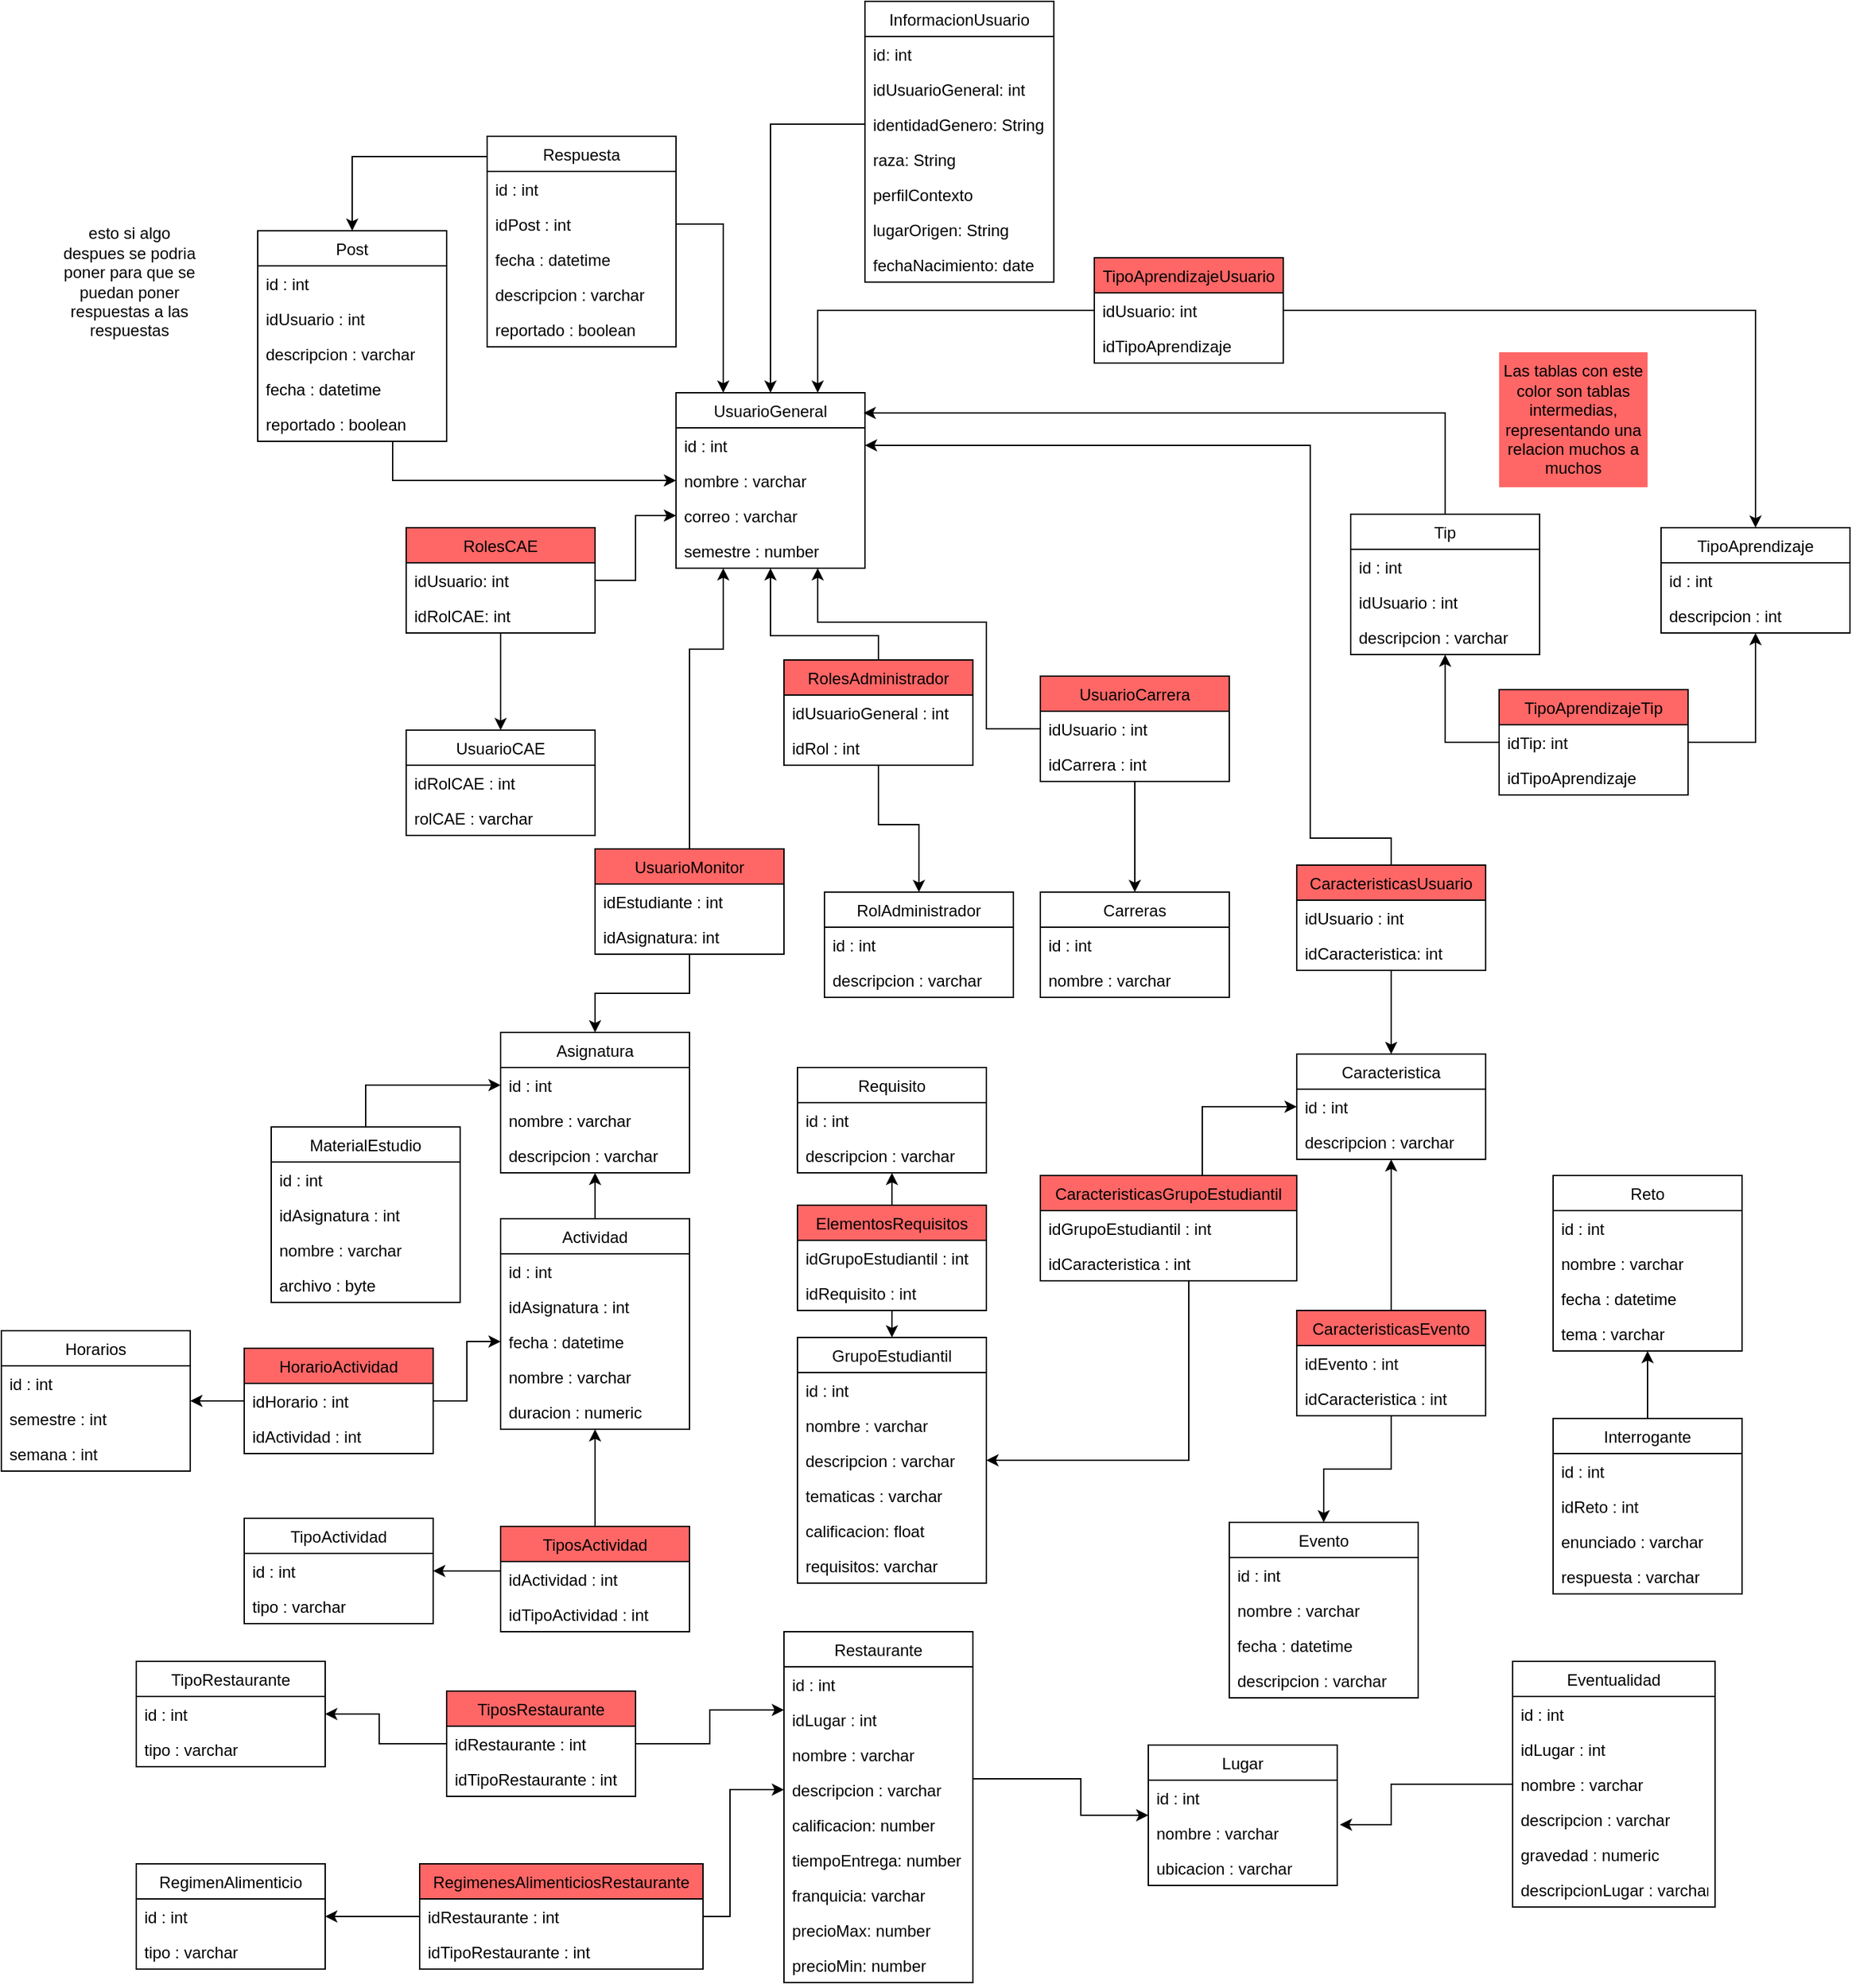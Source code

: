 <mxfile version="14.4.3" type="device"><diagram id="vmN4taGp0qUSGp3mzZwZ" name="Page-1"><mxGraphModel dx="1790" dy="1754" grid="1" gridSize="10" guides="1" tooltips="1" connect="1" arrows="1" fold="1" page="1" pageScale="1" pageWidth="850" pageHeight="1100" math="0" shadow="0"><root><mxCell id="0"/><mxCell id="1" parent="0"/><mxCell id="8Cp98PtQmlW1FcsHIt8N-2" value="UsuarioGeneral" style="swimlane;fontStyle=0;childLayout=stackLayout;horizontal=1;startSize=26;fillColor=none;horizontalStack=0;resizeParent=1;resizeParentMax=0;resizeLast=0;collapsible=1;marginBottom=0;" parent="1" vertex="1"><mxGeometry x="130" y="60" width="140" height="130" as="geometry"/></mxCell><mxCell id="8Cp98PtQmlW1FcsHIt8N-3" value="id : int" style="text;strokeColor=none;fillColor=none;align=left;verticalAlign=top;spacingLeft=4;spacingRight=4;overflow=hidden;rotatable=0;points=[[0,0.5],[1,0.5]];portConstraint=eastwest;" parent="8Cp98PtQmlW1FcsHIt8N-2" vertex="1"><mxGeometry y="26" width="140" height="26" as="geometry"/></mxCell><mxCell id="8Cp98PtQmlW1FcsHIt8N-4" value="nombre : varchar" style="text;strokeColor=none;fillColor=none;align=left;verticalAlign=top;spacingLeft=4;spacingRight=4;overflow=hidden;rotatable=0;points=[[0,0.5],[1,0.5]];portConstraint=eastwest;" parent="8Cp98PtQmlW1FcsHIt8N-2" vertex="1"><mxGeometry y="52" width="140" height="26" as="geometry"/></mxCell><mxCell id="8Cp98PtQmlW1FcsHIt8N-5" value="correo : varchar" style="text;strokeColor=none;fillColor=none;align=left;verticalAlign=top;spacingLeft=4;spacingRight=4;overflow=hidden;rotatable=0;points=[[0,0.5],[1,0.5]];portConstraint=eastwest;" parent="8Cp98PtQmlW1FcsHIt8N-2" vertex="1"><mxGeometry y="78" width="140" height="26" as="geometry"/></mxCell><mxCell id="LbbKZHZ56vK0Zq9gOS8B-3" value="semestre : number" style="text;strokeColor=none;fillColor=none;align=left;verticalAlign=top;spacingLeft=4;spacingRight=4;overflow=hidden;rotatable=0;points=[[0,0.5],[1,0.5]];portConstraint=eastwest;" parent="8Cp98PtQmlW1FcsHIt8N-2" vertex="1"><mxGeometry y="104" width="140" height="26" as="geometry"/></mxCell><mxCell id="8Cp98PtQmlW1FcsHIt8N-15" style="edgeStyle=orthogonalEdgeStyle;rounded=0;orthogonalLoop=1;jettySize=auto;html=1;entryX=0.5;entryY=1;entryDx=0;entryDy=0;exitX=0.5;exitY=0;exitDx=0;exitDy=0;" parent="1" source="8Cp98PtQmlW1FcsHIt8N-12" target="8Cp98PtQmlW1FcsHIt8N-2" edge="1"><mxGeometry relative="1" as="geometry"><mxPoint x="220" y="240" as="sourcePoint"/><Array as="points"><mxPoint x="280" y="240"/><mxPoint x="200" y="240"/></Array></mxGeometry></mxCell><mxCell id="8Cp98PtQmlW1FcsHIt8N-21" style="edgeStyle=orthogonalEdgeStyle;rounded=0;orthogonalLoop=1;jettySize=auto;html=1;entryX=0.5;entryY=0;entryDx=0;entryDy=0;" parent="1" source="8Cp98PtQmlW1FcsHIt8N-12" target="8Cp98PtQmlW1FcsHIt8N-17" edge="1"><mxGeometry relative="1" as="geometry"><Array as="points"><mxPoint x="280" y="380"/><mxPoint x="310" y="380"/></Array></mxGeometry></mxCell><mxCell id="8Cp98PtQmlW1FcsHIt8N-12" value="RolesAdministrador" style="swimlane;fontStyle=0;childLayout=stackLayout;horizontal=1;startSize=26;fillColor=#FF6666;horizontalStack=0;resizeParent=1;resizeParentMax=0;resizeLast=0;collapsible=1;marginBottom=0;" parent="1" vertex="1"><mxGeometry x="210" y="258" width="140" height="78" as="geometry"/></mxCell><mxCell id="8Cp98PtQmlW1FcsHIt8N-13" value="idUsuarioGeneral : int" style="text;strokeColor=none;fillColor=none;align=left;verticalAlign=top;spacingLeft=4;spacingRight=4;overflow=hidden;rotatable=0;points=[[0,0.5],[1,0.5]];portConstraint=eastwest;" parent="8Cp98PtQmlW1FcsHIt8N-12" vertex="1"><mxGeometry y="26" width="140" height="26" as="geometry"/></mxCell><mxCell id="8Cp98PtQmlW1FcsHIt8N-14" value="idRol : int" style="text;strokeColor=none;fillColor=none;align=left;verticalAlign=top;spacingLeft=4;spacingRight=4;overflow=hidden;rotatable=0;points=[[0,0.5],[1,0.5]];portConstraint=eastwest;" parent="8Cp98PtQmlW1FcsHIt8N-12" vertex="1"><mxGeometry y="52" width="140" height="26" as="geometry"/></mxCell><mxCell id="8Cp98PtQmlW1FcsHIt8N-17" value="RolAdministrador" style="swimlane;fontStyle=0;childLayout=stackLayout;horizontal=1;startSize=26;fillColor=none;horizontalStack=0;resizeParent=1;resizeParentMax=0;resizeLast=0;collapsible=1;marginBottom=0;" parent="1" vertex="1"><mxGeometry x="240" y="430" width="140" height="78" as="geometry"/></mxCell><mxCell id="8Cp98PtQmlW1FcsHIt8N-18" value="id : int" style="text;strokeColor=none;fillColor=none;align=left;verticalAlign=top;spacingLeft=4;spacingRight=4;overflow=hidden;rotatable=0;points=[[0,0.5],[1,0.5]];portConstraint=eastwest;" parent="8Cp98PtQmlW1FcsHIt8N-17" vertex="1"><mxGeometry y="26" width="140" height="26" as="geometry"/></mxCell><mxCell id="8Cp98PtQmlW1FcsHIt8N-19" value="descripcion : varchar" style="text;strokeColor=none;fillColor=none;align=left;verticalAlign=top;spacingLeft=4;spacingRight=4;overflow=hidden;rotatable=0;points=[[0,0.5],[1,0.5]];portConstraint=eastwest;" parent="8Cp98PtQmlW1FcsHIt8N-17" vertex="1"><mxGeometry y="52" width="140" height="26" as="geometry"/></mxCell><mxCell id="8Cp98PtQmlW1FcsHIt8N-26" style="edgeStyle=orthogonalEdgeStyle;rounded=0;orthogonalLoop=1;jettySize=auto;html=1;entryX=0.75;entryY=1;entryDx=0;entryDy=0;" parent="1" source="8Cp98PtQmlW1FcsHIt8N-22" target="8Cp98PtQmlW1FcsHIt8N-2" edge="1"><mxGeometry relative="1" as="geometry"><Array as="points"><mxPoint x="360" y="309"/><mxPoint x="360" y="230"/><mxPoint x="235" y="230"/></Array><mxPoint x="270" y="203" as="targetPoint"/></mxGeometry></mxCell><mxCell id="8Cp98PtQmlW1FcsHIt8N-31" style="edgeStyle=orthogonalEdgeStyle;rounded=0;orthogonalLoop=1;jettySize=auto;html=1;entryX=0.5;entryY=0;entryDx=0;entryDy=0;" parent="1" source="8Cp98PtQmlW1FcsHIt8N-22" target="8Cp98PtQmlW1FcsHIt8N-27" edge="1"><mxGeometry relative="1" as="geometry"/></mxCell><mxCell id="8Cp98PtQmlW1FcsHIt8N-22" value="UsuarioCarrera" style="swimlane;fontStyle=0;childLayout=stackLayout;horizontal=1;startSize=26;fillColor=#FF6666;horizontalStack=0;resizeParent=1;resizeParentMax=0;resizeLast=0;collapsible=1;marginBottom=0;" parent="1" vertex="1"><mxGeometry x="400" y="270" width="140" height="78" as="geometry"/></mxCell><mxCell id="8Cp98PtQmlW1FcsHIt8N-23" value="idUsuario : int" style="text;strokeColor=none;fillColor=none;align=left;verticalAlign=top;spacingLeft=4;spacingRight=4;overflow=hidden;rotatable=0;points=[[0,0.5],[1,0.5]];portConstraint=eastwest;" parent="8Cp98PtQmlW1FcsHIt8N-22" vertex="1"><mxGeometry y="26" width="140" height="26" as="geometry"/></mxCell><mxCell id="8Cp98PtQmlW1FcsHIt8N-24" value="idCarrera : int" style="text;strokeColor=none;fillColor=none;align=left;verticalAlign=top;spacingLeft=4;spacingRight=4;overflow=hidden;rotatable=0;points=[[0,0.5],[1,0.5]];portConstraint=eastwest;" parent="8Cp98PtQmlW1FcsHIt8N-22" vertex="1"><mxGeometry y="52" width="140" height="26" as="geometry"/></mxCell><mxCell id="8Cp98PtQmlW1FcsHIt8N-27" value="Carreras" style="swimlane;fontStyle=0;childLayout=stackLayout;horizontal=1;startSize=26;fillColor=none;horizontalStack=0;resizeParent=1;resizeParentMax=0;resizeLast=0;collapsible=1;marginBottom=0;" parent="1" vertex="1"><mxGeometry x="400" y="430" width="140" height="78" as="geometry"/></mxCell><mxCell id="8Cp98PtQmlW1FcsHIt8N-28" value="id : int" style="text;strokeColor=none;fillColor=none;align=left;verticalAlign=top;spacingLeft=4;spacingRight=4;overflow=hidden;rotatable=0;points=[[0,0.5],[1,0.5]];portConstraint=eastwest;" parent="8Cp98PtQmlW1FcsHIt8N-27" vertex="1"><mxGeometry y="26" width="140" height="26" as="geometry"/></mxCell><mxCell id="8Cp98PtQmlW1FcsHIt8N-29" value="nombre : varchar" style="text;strokeColor=none;fillColor=none;align=left;verticalAlign=top;spacingLeft=4;spacingRight=4;overflow=hidden;rotatable=0;points=[[0,0.5],[1,0.5]];portConstraint=eastwest;" parent="8Cp98PtQmlW1FcsHIt8N-27" vertex="1"><mxGeometry y="52" width="140" height="26" as="geometry"/></mxCell><mxCell id="8Cp98PtQmlW1FcsHIt8N-33" value="Horarios" style="swimlane;fontStyle=0;childLayout=stackLayout;horizontal=1;startSize=26;fillColor=none;horizontalStack=0;resizeParent=1;resizeParentMax=0;resizeLast=0;collapsible=1;marginBottom=0;" parent="1" vertex="1"><mxGeometry x="-370" y="755" width="140" height="104" as="geometry"/></mxCell><mxCell id="8Cp98PtQmlW1FcsHIt8N-34" value="id : int" style="text;strokeColor=none;fillColor=none;align=left;verticalAlign=top;spacingLeft=4;spacingRight=4;overflow=hidden;rotatable=0;points=[[0,0.5],[1,0.5]];portConstraint=eastwest;" parent="8Cp98PtQmlW1FcsHIt8N-33" vertex="1"><mxGeometry y="26" width="140" height="26" as="geometry"/></mxCell><mxCell id="8Cp98PtQmlW1FcsHIt8N-35" value="semestre : int" style="text;strokeColor=none;fillColor=none;align=left;verticalAlign=top;spacingLeft=4;spacingRight=4;overflow=hidden;rotatable=0;points=[[0,0.5],[1,0.5]];portConstraint=eastwest;" parent="8Cp98PtQmlW1FcsHIt8N-33" vertex="1"><mxGeometry y="52" width="140" height="26" as="geometry"/></mxCell><mxCell id="8Cp98PtQmlW1FcsHIt8N-36" value="semana : int" style="text;strokeColor=none;fillColor=none;align=left;verticalAlign=top;spacingLeft=4;spacingRight=4;overflow=hidden;rotatable=0;points=[[0,0.5],[1,0.5]];portConstraint=eastwest;" parent="8Cp98PtQmlW1FcsHIt8N-33" vertex="1"><mxGeometry y="78" width="140" height="26" as="geometry"/></mxCell><mxCell id="8Cp98PtQmlW1FcsHIt8N-41" style="edgeStyle=orthogonalEdgeStyle;rounded=0;orthogonalLoop=1;jettySize=auto;html=1;entryX=1;entryY=0.5;entryDx=0;entryDy=0;" parent="1" source="8Cp98PtQmlW1FcsHIt8N-37" target="8Cp98PtQmlW1FcsHIt8N-33" edge="1"><mxGeometry relative="1" as="geometry"/></mxCell><mxCell id="SYSXTMtunTFzf7wEhKNG-11" style="edgeStyle=orthogonalEdgeStyle;rounded=0;orthogonalLoop=1;jettySize=auto;html=1;entryX=0;entryY=0.5;entryDx=0;entryDy=0;" parent="1" source="8Cp98PtQmlW1FcsHIt8N-37" target="8Cp98PtQmlW1FcsHIt8N-148" edge="1"><mxGeometry relative="1" as="geometry"/></mxCell><mxCell id="8Cp98PtQmlW1FcsHIt8N-37" value="HorarioActividad" style="swimlane;fontStyle=0;childLayout=stackLayout;horizontal=1;startSize=26;fillColor=#FF6666;horizontalStack=0;resizeParent=1;resizeParentMax=0;resizeLast=0;collapsible=1;marginBottom=0;" parent="1" vertex="1"><mxGeometry x="-190" y="768" width="140" height="78" as="geometry"/></mxCell><mxCell id="8Cp98PtQmlW1FcsHIt8N-38" value="idHorario : int" style="text;strokeColor=none;fillColor=none;align=left;verticalAlign=top;spacingLeft=4;spacingRight=4;overflow=hidden;rotatable=0;points=[[0,0.5],[1,0.5]];portConstraint=eastwest;" parent="8Cp98PtQmlW1FcsHIt8N-37" vertex="1"><mxGeometry y="26" width="140" height="26" as="geometry"/></mxCell><mxCell id="8Cp98PtQmlW1FcsHIt8N-39" value="idActividad : int" style="text;strokeColor=none;fillColor=none;align=left;verticalAlign=top;spacingLeft=4;spacingRight=4;overflow=hidden;rotatable=0;points=[[0,0.5],[1,0.5]];portConstraint=eastwest;" parent="8Cp98PtQmlW1FcsHIt8N-37" vertex="1"><mxGeometry y="52" width="140" height="26" as="geometry"/></mxCell><mxCell id="8Cp98PtQmlW1FcsHIt8N-46" style="edgeStyle=orthogonalEdgeStyle;rounded=0;orthogonalLoop=1;jettySize=auto;html=1;entryX=0.25;entryY=1;entryDx=0;entryDy=0;" parent="1" source="8Cp98PtQmlW1FcsHIt8N-42" target="8Cp98PtQmlW1FcsHIt8N-2" edge="1"><mxGeometry relative="1" as="geometry"><mxPoint x="130" y="203" as="targetPoint"/><Array as="points"><mxPoint x="140" y="250"/><mxPoint x="165" y="250"/></Array></mxGeometry></mxCell><mxCell id="SYSXTMtunTFzf7wEhKNG-7" style="edgeStyle=orthogonalEdgeStyle;rounded=0;orthogonalLoop=1;jettySize=auto;html=1;entryX=0.5;entryY=0;entryDx=0;entryDy=0;" parent="1" source="8Cp98PtQmlW1FcsHIt8N-42" target="8Cp98PtQmlW1FcsHIt8N-161" edge="1"><mxGeometry relative="1" as="geometry"/></mxCell><mxCell id="8Cp98PtQmlW1FcsHIt8N-42" value="UsuarioMonitor" style="swimlane;fontStyle=0;childLayout=stackLayout;horizontal=1;startSize=26;fillColor=#FF6666;horizontalStack=0;resizeParent=1;resizeParentMax=0;resizeLast=0;collapsible=1;marginBottom=0;" parent="1" vertex="1"><mxGeometry x="70" y="398" width="140" height="78" as="geometry"/></mxCell><mxCell id="8Cp98PtQmlW1FcsHIt8N-43" value="idEstudiante : int" style="text;strokeColor=none;fillColor=none;align=left;verticalAlign=top;spacingLeft=4;spacingRight=4;overflow=hidden;rotatable=0;points=[[0,0.5],[1,0.5]];portConstraint=eastwest;" parent="8Cp98PtQmlW1FcsHIt8N-42" vertex="1"><mxGeometry y="26" width="140" height="26" as="geometry"/></mxCell><mxCell id="8Cp98PtQmlW1FcsHIt8N-44" value="idAsignatura: int" style="text;strokeColor=none;fillColor=none;align=left;verticalAlign=top;spacingLeft=4;spacingRight=4;overflow=hidden;rotatable=0;points=[[0,0.5],[1,0.5]];portConstraint=eastwest;" parent="8Cp98PtQmlW1FcsHIt8N-42" vertex="1"><mxGeometry y="52" width="140" height="26" as="geometry"/></mxCell><mxCell id="8Cp98PtQmlW1FcsHIt8N-47" value="UsuarioCAE" style="swimlane;fontStyle=0;childLayout=stackLayout;horizontal=1;startSize=26;fillColor=none;horizontalStack=0;resizeParent=1;resizeParentMax=0;resizeLast=0;collapsible=1;marginBottom=0;" parent="1" vertex="1"><mxGeometry x="-70" y="310" width="140" height="78" as="geometry"/></mxCell><mxCell id="8Cp98PtQmlW1FcsHIt8N-48" value="idRolCAE : int" style="text;strokeColor=none;fillColor=none;align=left;verticalAlign=top;spacingLeft=4;spacingRight=4;overflow=hidden;rotatable=0;points=[[0,0.5],[1,0.5]];portConstraint=eastwest;" parent="8Cp98PtQmlW1FcsHIt8N-47" vertex="1"><mxGeometry y="26" width="140" height="26" as="geometry"/></mxCell><mxCell id="8Cp98PtQmlW1FcsHIt8N-49" value="rolCAE : varchar" style="text;strokeColor=none;fillColor=none;align=left;verticalAlign=top;spacingLeft=4;spacingRight=4;overflow=hidden;rotatable=0;points=[[0,0.5],[1,0.5]];portConstraint=eastwest;" parent="8Cp98PtQmlW1FcsHIt8N-47" vertex="1"><mxGeometry y="52" width="140" height="26" as="geometry"/></mxCell><mxCell id="8Cp98PtQmlW1FcsHIt8N-61" style="edgeStyle=orthogonalEdgeStyle;rounded=0;orthogonalLoop=1;jettySize=auto;html=1;entryX=0;entryY=0.5;entryDx=0;entryDy=0;" parent="1" source="8Cp98PtQmlW1FcsHIt8N-51" target="8Cp98PtQmlW1FcsHIt8N-4" edge="1"><mxGeometry relative="1" as="geometry"><Array as="points"><mxPoint x="-80" y="125"/></Array></mxGeometry></mxCell><mxCell id="8Cp98PtQmlW1FcsHIt8N-51" value="Post" style="swimlane;fontStyle=0;childLayout=stackLayout;horizontal=1;startSize=26;fillColor=none;horizontalStack=0;resizeParent=1;resizeParentMax=0;resizeLast=0;collapsible=1;marginBottom=0;" parent="1" vertex="1"><mxGeometry x="-180" y="-60" width="140" height="156" as="geometry"/></mxCell><mxCell id="8Cp98PtQmlW1FcsHIt8N-52" value="id : int " style="text;strokeColor=none;fillColor=none;align=left;verticalAlign=top;spacingLeft=4;spacingRight=4;overflow=hidden;rotatable=0;points=[[0,0.5],[1,0.5]];portConstraint=eastwest;" parent="8Cp98PtQmlW1FcsHIt8N-51" vertex="1"><mxGeometry y="26" width="140" height="26" as="geometry"/></mxCell><mxCell id="8Cp98PtQmlW1FcsHIt8N-53" value="idUsuario : int " style="text;strokeColor=none;fillColor=none;align=left;verticalAlign=top;spacingLeft=4;spacingRight=4;overflow=hidden;rotatable=0;points=[[0,0.5],[1,0.5]];portConstraint=eastwest;" parent="8Cp98PtQmlW1FcsHIt8N-51" vertex="1"><mxGeometry y="52" width="140" height="26" as="geometry"/></mxCell><mxCell id="8Cp98PtQmlW1FcsHIt8N-54" value="descripcion : varchar" style="text;strokeColor=none;fillColor=none;align=left;verticalAlign=top;spacingLeft=4;spacingRight=4;overflow=hidden;rotatable=0;points=[[0,0.5],[1,0.5]];portConstraint=eastwest;" parent="8Cp98PtQmlW1FcsHIt8N-51" vertex="1"><mxGeometry y="78" width="140" height="26" as="geometry"/></mxCell><mxCell id="8Cp98PtQmlW1FcsHIt8N-58" value="fecha : datetime" style="text;strokeColor=none;fillColor=none;align=left;verticalAlign=top;spacingLeft=4;spacingRight=4;overflow=hidden;rotatable=0;points=[[0,0.5],[1,0.5]];portConstraint=eastwest;" parent="8Cp98PtQmlW1FcsHIt8N-51" vertex="1"><mxGeometry y="104" width="140" height="26" as="geometry"/></mxCell><mxCell id="8Cp98PtQmlW1FcsHIt8N-59" value="reportado : boolean" style="text;strokeColor=none;fillColor=none;align=left;verticalAlign=top;spacingLeft=4;spacingRight=4;overflow=hidden;rotatable=0;points=[[0,0.5],[1,0.5]];portConstraint=eastwest;" parent="8Cp98PtQmlW1FcsHIt8N-51" vertex="1"><mxGeometry y="130" width="140" height="26" as="geometry"/></mxCell><mxCell id="8Cp98PtQmlW1FcsHIt8N-67" style="edgeStyle=orthogonalEdgeStyle;rounded=0;orthogonalLoop=1;jettySize=auto;html=1;entryX=0.5;entryY=0;entryDx=0;entryDy=0;" parent="1" source="8Cp98PtQmlW1FcsHIt8N-62" target="8Cp98PtQmlW1FcsHIt8N-51" edge="1"><mxGeometry relative="1" as="geometry"><Array as="points"><mxPoint x="-110" y="-115"/></Array><mxPoint x="-130" y="-115" as="targetPoint"/></mxGeometry></mxCell><mxCell id="8Cp98PtQmlW1FcsHIt8N-62" value="Respuesta" style="swimlane;fontStyle=0;childLayout=stackLayout;horizontal=1;startSize=26;fillColor=none;horizontalStack=0;resizeParent=1;resizeParentMax=0;resizeLast=0;collapsible=1;marginBottom=0;" parent="1" vertex="1"><mxGeometry x="-10" y="-130" width="140" height="156" as="geometry"/></mxCell><mxCell id="8Cp98PtQmlW1FcsHIt8N-63" value="id : int" style="text;strokeColor=none;fillColor=none;align=left;verticalAlign=top;spacingLeft=4;spacingRight=4;overflow=hidden;rotatable=0;points=[[0,0.5],[1,0.5]];portConstraint=eastwest;" parent="8Cp98PtQmlW1FcsHIt8N-62" vertex="1"><mxGeometry y="26" width="140" height="26" as="geometry"/></mxCell><mxCell id="8Cp98PtQmlW1FcsHIt8N-64" value="idPost : int" style="text;strokeColor=none;fillColor=none;align=left;verticalAlign=top;spacingLeft=4;spacingRight=4;overflow=hidden;rotatable=0;points=[[0,0.5],[1,0.5]];portConstraint=eastwest;" parent="8Cp98PtQmlW1FcsHIt8N-62" vertex="1"><mxGeometry y="52" width="140" height="26" as="geometry"/></mxCell><mxCell id="8Cp98PtQmlW1FcsHIt8N-65" value="fecha : datetime" style="text;strokeColor=none;fillColor=none;align=left;verticalAlign=top;spacingLeft=4;spacingRight=4;overflow=hidden;rotatable=0;points=[[0,0.5],[1,0.5]];portConstraint=eastwest;" parent="8Cp98PtQmlW1FcsHIt8N-62" vertex="1"><mxGeometry y="78" width="140" height="26" as="geometry"/></mxCell><mxCell id="Bj7mguuoA5nFv0pOuBtP-2" value="descripcion : varchar" style="text;strokeColor=none;fillColor=none;align=left;verticalAlign=top;spacingLeft=4;spacingRight=4;overflow=hidden;rotatable=0;points=[[0,0.5],[1,0.5]];portConstraint=eastwest;" vertex="1" parent="8Cp98PtQmlW1FcsHIt8N-62"><mxGeometry y="104" width="140" height="26" as="geometry"/></mxCell><mxCell id="8Cp98PtQmlW1FcsHIt8N-66" value="reportado : boolean" style="text;strokeColor=none;fillColor=none;align=left;verticalAlign=top;spacingLeft=4;spacingRight=4;overflow=hidden;rotatable=0;points=[[0,0.5],[1,0.5]];portConstraint=eastwest;" parent="8Cp98PtQmlW1FcsHIt8N-62" vertex="1"><mxGeometry y="130" width="140" height="26" as="geometry"/></mxCell><mxCell id="8Cp98PtQmlW1FcsHIt8N-75" value="GrupoEstudiantil" style="swimlane;fontStyle=0;childLayout=stackLayout;horizontal=1;startSize=26;fillColor=none;horizontalStack=0;resizeParent=1;resizeParentMax=0;resizeLast=0;collapsible=1;marginBottom=0;" parent="1" vertex="1"><mxGeometry x="220" y="760" width="140" height="182" as="geometry"/></mxCell><mxCell id="8Cp98PtQmlW1FcsHIt8N-76" value="id : int" style="text;strokeColor=none;fillColor=none;align=left;verticalAlign=top;spacingLeft=4;spacingRight=4;overflow=hidden;rotatable=0;points=[[0,0.5],[1,0.5]];portConstraint=eastwest;" parent="8Cp98PtQmlW1FcsHIt8N-75" vertex="1"><mxGeometry y="26" width="140" height="26" as="geometry"/></mxCell><mxCell id="8Cp98PtQmlW1FcsHIt8N-77" value="nombre : varchar" style="text;strokeColor=none;fillColor=none;align=left;verticalAlign=top;spacingLeft=4;spacingRight=4;overflow=hidden;rotatable=0;points=[[0,0.5],[1,0.5]];portConstraint=eastwest;" parent="8Cp98PtQmlW1FcsHIt8N-75" vertex="1"><mxGeometry y="52" width="140" height="26" as="geometry"/></mxCell><mxCell id="8Cp98PtQmlW1FcsHIt8N-78" value="descripcion : varchar" style="text;strokeColor=none;fillColor=none;align=left;verticalAlign=top;spacingLeft=4;spacingRight=4;overflow=hidden;rotatable=0;points=[[0,0.5],[1,0.5]];portConstraint=eastwest;" parent="8Cp98PtQmlW1FcsHIt8N-75" vertex="1"><mxGeometry y="78" width="140" height="26" as="geometry"/></mxCell><mxCell id="v08StCXvnVe2NSO1RYma-1" value="tematicas : varchar" style="text;strokeColor=none;fillColor=none;align=left;verticalAlign=top;spacingLeft=4;spacingRight=4;overflow=hidden;rotatable=0;points=[[0,0.5],[1,0.5]];portConstraint=eastwest;" parent="8Cp98PtQmlW1FcsHIt8N-75" vertex="1"><mxGeometry y="104" width="140" height="26" as="geometry"/></mxCell><mxCell id="v08StCXvnVe2NSO1RYma-2" value="calificacion: float" style="text;strokeColor=none;fillColor=none;align=left;verticalAlign=top;spacingLeft=4;spacingRight=4;overflow=hidden;rotatable=0;points=[[0,0.5],[1,0.5]];portConstraint=eastwest;" parent="8Cp98PtQmlW1FcsHIt8N-75" vertex="1"><mxGeometry y="130" width="140" height="26" as="geometry"/></mxCell><mxCell id="v08StCXvnVe2NSO1RYma-3" value="requisitos: varchar" style="text;strokeColor=none;fillColor=none;align=left;verticalAlign=top;spacingLeft=4;spacingRight=4;overflow=hidden;rotatable=0;points=[[0,0.5],[1,0.5]];portConstraint=eastwest;" parent="8Cp98PtQmlW1FcsHIt8N-75" vertex="1"><mxGeometry y="156" width="140" height="26" as="geometry"/></mxCell><mxCell id="8Cp98PtQmlW1FcsHIt8N-83" style="edgeStyle=orthogonalEdgeStyle;rounded=0;orthogonalLoop=1;jettySize=auto;html=1;exitX=0.5;exitY=1;exitDx=0;exitDy=0;entryX=0.5;entryY=0;entryDx=0;entryDy=0;" parent="1" source="8Cp98PtQmlW1FcsHIt8N-79" target="8Cp98PtQmlW1FcsHIt8N-75" edge="1"><mxGeometry relative="1" as="geometry"><mxPoint x="290" y="750" as="targetPoint"/><Array as="points"/></mxGeometry></mxCell><mxCell id="8Cp98PtQmlW1FcsHIt8N-79" value="ElementosRequisitos" style="swimlane;fontStyle=0;childLayout=stackLayout;horizontal=1;startSize=26;fillColor=#FF6666;horizontalStack=0;resizeParent=1;resizeParentMax=0;resizeLast=0;collapsible=1;marginBottom=0;" parent="1" vertex="1"><mxGeometry x="220" y="662" width="140" height="78" as="geometry"/></mxCell><mxCell id="8Cp98PtQmlW1FcsHIt8N-80" value="idGrupoEstudiantil : int" style="text;strokeColor=none;fillColor=none;align=left;verticalAlign=top;spacingLeft=4;spacingRight=4;overflow=hidden;rotatable=0;points=[[0,0.5],[1,0.5]];portConstraint=eastwest;" parent="8Cp98PtQmlW1FcsHIt8N-79" vertex="1"><mxGeometry y="26" width="140" height="26" as="geometry"/></mxCell><mxCell id="8Cp98PtQmlW1FcsHIt8N-81" value="idRequisito : int" style="text;strokeColor=none;fillColor=none;align=left;verticalAlign=top;spacingLeft=4;spacingRight=4;overflow=hidden;rotatable=0;points=[[0,0.5],[1,0.5]];portConstraint=eastwest;" parent="8Cp98PtQmlW1FcsHIt8N-79" vertex="1"><mxGeometry y="52" width="140" height="26" as="geometry"/></mxCell><mxCell id="8Cp98PtQmlW1FcsHIt8N-84" value="Requisito" style="swimlane;fontStyle=0;childLayout=stackLayout;horizontal=1;startSize=26;fillColor=none;horizontalStack=0;resizeParent=1;resizeParentMax=0;resizeLast=0;collapsible=1;marginBottom=0;" parent="1" vertex="1"><mxGeometry x="220" y="560" width="140" height="78" as="geometry"/></mxCell><mxCell id="8Cp98PtQmlW1FcsHIt8N-85" value="id : int" style="text;strokeColor=none;fillColor=none;align=left;verticalAlign=top;spacingLeft=4;spacingRight=4;overflow=hidden;rotatable=0;points=[[0,0.5],[1,0.5]];portConstraint=eastwest;" parent="8Cp98PtQmlW1FcsHIt8N-84" vertex="1"><mxGeometry y="26" width="140" height="26" as="geometry"/></mxCell><mxCell id="8Cp98PtQmlW1FcsHIt8N-86" value="descripcion : varchar" style="text;strokeColor=none;fillColor=none;align=left;verticalAlign=top;spacingLeft=4;spacingRight=4;overflow=hidden;rotatable=0;points=[[0,0.5],[1,0.5]];portConstraint=eastwest;" parent="8Cp98PtQmlW1FcsHIt8N-84" vertex="1"><mxGeometry y="52" width="140" height="26" as="geometry"/></mxCell><mxCell id="8Cp98PtQmlW1FcsHIt8N-88" style="edgeStyle=orthogonalEdgeStyle;rounded=0;orthogonalLoop=1;jettySize=auto;html=1;exitX=0.5;exitY=0;exitDx=0;exitDy=0;" parent="1" source="8Cp98PtQmlW1FcsHIt8N-79" target="8Cp98PtQmlW1FcsHIt8N-84" edge="1"><mxGeometry relative="1" as="geometry"><Array as="points"><mxPoint x="290" y="660"/><mxPoint x="290" y="660"/></Array></mxGeometry></mxCell><mxCell id="8Cp98PtQmlW1FcsHIt8N-89" value="Caracteristica" style="swimlane;fontStyle=0;childLayout=stackLayout;horizontal=1;startSize=26;fillColor=none;horizontalStack=0;resizeParent=1;resizeParentMax=0;resizeLast=0;collapsible=1;marginBottom=0;" parent="1" vertex="1"><mxGeometry x="590" y="550" width="140" height="78" as="geometry"/></mxCell><mxCell id="8Cp98PtQmlW1FcsHIt8N-90" value="id : int " style="text;strokeColor=none;fillColor=none;align=left;verticalAlign=top;spacingLeft=4;spacingRight=4;overflow=hidden;rotatable=0;points=[[0,0.5],[1,0.5]];portConstraint=eastwest;" parent="8Cp98PtQmlW1FcsHIt8N-89" vertex="1"><mxGeometry y="26" width="140" height="26" as="geometry"/></mxCell><mxCell id="8Cp98PtQmlW1FcsHIt8N-91" value="descripcion : varchar" style="text;strokeColor=none;fillColor=none;align=left;verticalAlign=top;spacingLeft=4;spacingRight=4;overflow=hidden;rotatable=0;points=[[0,0.5],[1,0.5]];portConstraint=eastwest;" parent="8Cp98PtQmlW1FcsHIt8N-89" vertex="1"><mxGeometry y="52" width="140" height="26" as="geometry"/></mxCell><mxCell id="8Cp98PtQmlW1FcsHIt8N-98" style="edgeStyle=orthogonalEdgeStyle;rounded=0;orthogonalLoop=1;jettySize=auto;html=1;entryX=1;entryY=0.5;entryDx=0;entryDy=0;" parent="1" source="8Cp98PtQmlW1FcsHIt8N-93" target="8Cp98PtQmlW1FcsHIt8N-3" edge="1"><mxGeometry relative="1" as="geometry"><Array as="points"><mxPoint x="660" y="390"/><mxPoint x="600" y="390"/><mxPoint x="600" y="99"/></Array></mxGeometry></mxCell><mxCell id="CxXL2UJJS3p0WpMzzu2k-30" style="edgeStyle=orthogonalEdgeStyle;rounded=0;orthogonalLoop=1;jettySize=auto;html=1;entryX=0.5;entryY=0;entryDx=0;entryDy=0;startSize=26;" parent="1" source="8Cp98PtQmlW1FcsHIt8N-93" target="8Cp98PtQmlW1FcsHIt8N-89" edge="1"><mxGeometry relative="1" as="geometry"/></mxCell><mxCell id="8Cp98PtQmlW1FcsHIt8N-93" value="CaracteristicasUsuario" style="swimlane;fontStyle=0;childLayout=stackLayout;horizontal=1;startSize=26;fillColor=#FF6666;horizontalStack=0;resizeParent=1;resizeParentMax=0;resizeLast=0;collapsible=1;marginBottom=0;" parent="1" vertex="1"><mxGeometry x="590" y="410" width="140" height="78" as="geometry"/></mxCell><mxCell id="8Cp98PtQmlW1FcsHIt8N-94" value="idUsuario : int" style="text;strokeColor=none;fillColor=none;align=left;verticalAlign=top;spacingLeft=4;spacingRight=4;overflow=hidden;rotatable=0;points=[[0,0.5],[1,0.5]];portConstraint=eastwest;" parent="8Cp98PtQmlW1FcsHIt8N-93" vertex="1"><mxGeometry y="26" width="140" height="26" as="geometry"/></mxCell><mxCell id="8Cp98PtQmlW1FcsHIt8N-95" value="idCaracteristica: int" style="text;strokeColor=none;fillColor=none;align=left;verticalAlign=top;spacingLeft=4;spacingRight=4;overflow=hidden;rotatable=0;points=[[0,0.5],[1,0.5]];portConstraint=eastwest;" parent="8Cp98PtQmlW1FcsHIt8N-93" vertex="1"><mxGeometry y="52" width="140" height="26" as="geometry"/></mxCell><mxCell id="8Cp98PtQmlW1FcsHIt8N-100" value="Evento" style="swimlane;fontStyle=0;childLayout=stackLayout;horizontal=1;startSize=26;fillColor=none;horizontalStack=0;resizeParent=1;resizeParentMax=0;resizeLast=0;collapsible=1;marginBottom=0;" parent="1" vertex="1"><mxGeometry x="540" y="897" width="140" height="130" as="geometry"/></mxCell><mxCell id="8Cp98PtQmlW1FcsHIt8N-101" value="id : int " style="text;strokeColor=none;fillColor=none;align=left;verticalAlign=top;spacingLeft=4;spacingRight=4;overflow=hidden;rotatable=0;points=[[0,0.5],[1,0.5]];portConstraint=eastwest;" parent="8Cp98PtQmlW1FcsHIt8N-100" vertex="1"><mxGeometry y="26" width="140" height="26" as="geometry"/></mxCell><mxCell id="8Cp98PtQmlW1FcsHIt8N-102" value="nombre : varchar" style="text;strokeColor=none;fillColor=none;align=left;verticalAlign=top;spacingLeft=4;spacingRight=4;overflow=hidden;rotatable=0;points=[[0,0.5],[1,0.5]];portConstraint=eastwest;" parent="8Cp98PtQmlW1FcsHIt8N-100" vertex="1"><mxGeometry y="52" width="140" height="26" as="geometry"/></mxCell><mxCell id="8Cp98PtQmlW1FcsHIt8N-103" value="fecha : datetime" style="text;strokeColor=none;fillColor=none;align=left;verticalAlign=top;spacingLeft=4;spacingRight=4;overflow=hidden;rotatable=0;points=[[0,0.5],[1,0.5]];portConstraint=eastwest;" parent="8Cp98PtQmlW1FcsHIt8N-100" vertex="1"><mxGeometry y="78" width="140" height="26" as="geometry"/></mxCell><mxCell id="8Cp98PtQmlW1FcsHIt8N-104" value="descripcion : varchar" style="text;strokeColor=none;fillColor=none;align=left;verticalAlign=top;spacingLeft=4;spacingRight=4;overflow=hidden;rotatable=0;points=[[0,0.5],[1,0.5]];portConstraint=eastwest;" parent="8Cp98PtQmlW1FcsHIt8N-100" vertex="1"><mxGeometry y="104" width="140" height="26" as="geometry"/></mxCell><mxCell id="8Cp98PtQmlW1FcsHIt8N-106" value="Reto" style="swimlane;fontStyle=0;childLayout=stackLayout;horizontal=1;startSize=26;fillColor=none;horizontalStack=0;resizeParent=1;resizeParentMax=0;resizeLast=0;collapsible=1;marginBottom=0;" parent="1" vertex="1"><mxGeometry x="780" y="640" width="140" height="130" as="geometry"/></mxCell><mxCell id="8Cp98PtQmlW1FcsHIt8N-107" value="id : int " style="text;strokeColor=none;fillColor=none;align=left;verticalAlign=top;spacingLeft=4;spacingRight=4;overflow=hidden;rotatable=0;points=[[0,0.5],[1,0.5]];portConstraint=eastwest;" parent="8Cp98PtQmlW1FcsHIt8N-106" vertex="1"><mxGeometry y="26" width="140" height="26" as="geometry"/></mxCell><mxCell id="8Cp98PtQmlW1FcsHIt8N-108" value="nombre : varchar" style="text;strokeColor=none;fillColor=none;align=left;verticalAlign=top;spacingLeft=4;spacingRight=4;overflow=hidden;rotatable=0;points=[[0,0.5],[1,0.5]];portConstraint=eastwest;" parent="8Cp98PtQmlW1FcsHIt8N-106" vertex="1"><mxGeometry y="52" width="140" height="26" as="geometry"/></mxCell><mxCell id="8Cp98PtQmlW1FcsHIt8N-109" value="fecha : datetime" style="text;strokeColor=none;fillColor=none;align=left;verticalAlign=top;spacingLeft=4;spacingRight=4;overflow=hidden;rotatable=0;points=[[0,0.5],[1,0.5]];portConstraint=eastwest;" parent="8Cp98PtQmlW1FcsHIt8N-106" vertex="1"><mxGeometry y="78" width="140" height="26" as="geometry"/></mxCell><mxCell id="8Cp98PtQmlW1FcsHIt8N-110" value="tema : varchar" style="text;strokeColor=none;fillColor=none;align=left;verticalAlign=top;spacingLeft=4;spacingRight=4;overflow=hidden;rotatable=0;points=[[0,0.5],[1,0.5]];portConstraint=eastwest;" parent="8Cp98PtQmlW1FcsHIt8N-106" vertex="1"><mxGeometry y="104" width="140" height="26" as="geometry"/></mxCell><mxCell id="8Cp98PtQmlW1FcsHIt8N-116" style="edgeStyle=orthogonalEdgeStyle;rounded=0;orthogonalLoop=1;jettySize=auto;html=1;entryX=0.5;entryY=1;entryDx=0;entryDy=0;" parent="1" source="8Cp98PtQmlW1FcsHIt8N-111" target="8Cp98PtQmlW1FcsHIt8N-106" edge="1"><mxGeometry relative="1" as="geometry"/></mxCell><mxCell id="8Cp98PtQmlW1FcsHIt8N-111" value="Interrogante" style="swimlane;fontStyle=0;childLayout=stackLayout;horizontal=1;startSize=26;fillColor=none;horizontalStack=0;resizeParent=1;resizeParentMax=0;resizeLast=0;collapsible=1;marginBottom=0;" parent="1" vertex="1"><mxGeometry x="780" y="820" width="140" height="130" as="geometry"/></mxCell><mxCell id="8Cp98PtQmlW1FcsHIt8N-112" value="id : int" style="text;strokeColor=none;fillColor=none;align=left;verticalAlign=top;spacingLeft=4;spacingRight=4;overflow=hidden;rotatable=0;points=[[0,0.5],[1,0.5]];portConstraint=eastwest;" parent="8Cp98PtQmlW1FcsHIt8N-111" vertex="1"><mxGeometry y="26" width="140" height="26" as="geometry"/></mxCell><mxCell id="8Cp98PtQmlW1FcsHIt8N-113" value="idReto : int" style="text;strokeColor=none;fillColor=none;align=left;verticalAlign=top;spacingLeft=4;spacingRight=4;overflow=hidden;rotatable=0;points=[[0,0.5],[1,0.5]];portConstraint=eastwest;" parent="8Cp98PtQmlW1FcsHIt8N-111" vertex="1"><mxGeometry y="52" width="140" height="26" as="geometry"/></mxCell><mxCell id="8Cp98PtQmlW1FcsHIt8N-114" value="enunciado : varchar" style="text;strokeColor=none;fillColor=none;align=left;verticalAlign=top;spacingLeft=4;spacingRight=4;overflow=hidden;rotatable=0;points=[[0,0.5],[1,0.5]];portConstraint=eastwest;" parent="8Cp98PtQmlW1FcsHIt8N-111" vertex="1"><mxGeometry y="78" width="140" height="26" as="geometry"/></mxCell><mxCell id="8Cp98PtQmlW1FcsHIt8N-115" value="respuesta : varchar" style="text;strokeColor=none;fillColor=none;align=left;verticalAlign=top;spacingLeft=4;spacingRight=4;overflow=hidden;rotatable=0;points=[[0,0.5],[1,0.5]];portConstraint=eastwest;" parent="8Cp98PtQmlW1FcsHIt8N-111" vertex="1"><mxGeometry y="104" width="140" height="26" as="geometry"/></mxCell><mxCell id="8Cp98PtQmlW1FcsHIt8N-117" value="Lugar" style="swimlane;fontStyle=0;childLayout=stackLayout;horizontal=1;startSize=26;fillColor=none;horizontalStack=0;resizeParent=1;resizeParentMax=0;resizeLast=0;collapsible=1;marginBottom=0;" parent="1" vertex="1"><mxGeometry x="480" y="1062" width="140" height="104" as="geometry"/></mxCell><mxCell id="8Cp98PtQmlW1FcsHIt8N-118" value="id : int " style="text;strokeColor=none;fillColor=none;align=left;verticalAlign=top;spacingLeft=4;spacingRight=4;overflow=hidden;rotatable=0;points=[[0,0.5],[1,0.5]];portConstraint=eastwest;" parent="8Cp98PtQmlW1FcsHIt8N-117" vertex="1"><mxGeometry y="26" width="140" height="26" as="geometry"/></mxCell><mxCell id="8Cp98PtQmlW1FcsHIt8N-119" value="nombre : varchar" style="text;strokeColor=none;fillColor=none;align=left;verticalAlign=top;spacingLeft=4;spacingRight=4;overflow=hidden;rotatable=0;points=[[0,0.5],[1,0.5]];portConstraint=eastwest;" parent="8Cp98PtQmlW1FcsHIt8N-117" vertex="1"><mxGeometry y="52" width="140" height="26" as="geometry"/></mxCell><mxCell id="8Cp98PtQmlW1FcsHIt8N-120" value="ubicacion : varchar" style="text;strokeColor=none;fillColor=none;align=left;verticalAlign=top;spacingLeft=4;spacingRight=4;overflow=hidden;rotatable=0;points=[[0,0.5],[1,0.5]];portConstraint=eastwest;" parent="8Cp98PtQmlW1FcsHIt8N-117" vertex="1"><mxGeometry y="78" width="140" height="26" as="geometry"/></mxCell><mxCell id="8Cp98PtQmlW1FcsHIt8N-128" style="edgeStyle=orthogonalEdgeStyle;rounded=0;orthogonalLoop=1;jettySize=auto;html=1;entryX=1.014;entryY=0.269;entryDx=0;entryDy=0;entryPerimeter=0;" parent="1" source="8Cp98PtQmlW1FcsHIt8N-121" target="8Cp98PtQmlW1FcsHIt8N-119" edge="1"><mxGeometry relative="1" as="geometry"><mxPoint x="680" y="1130" as="targetPoint"/><Array as="points"><mxPoint x="660" y="1091"/><mxPoint x="660" y="1121"/></Array></mxGeometry></mxCell><mxCell id="8Cp98PtQmlW1FcsHIt8N-121" value="Eventualidad" style="swimlane;fontStyle=0;childLayout=stackLayout;horizontal=1;startSize=26;fillColor=none;horizontalStack=0;resizeParent=1;resizeParentMax=0;resizeLast=0;collapsible=1;marginBottom=0;" parent="1" vertex="1"><mxGeometry x="750" y="1000" width="150" height="182" as="geometry"/></mxCell><mxCell id="8Cp98PtQmlW1FcsHIt8N-122" value="id : int " style="text;strokeColor=none;fillColor=none;align=left;verticalAlign=top;spacingLeft=4;spacingRight=4;overflow=hidden;rotatable=0;points=[[0,0.5],[1,0.5]];portConstraint=eastwest;" parent="8Cp98PtQmlW1FcsHIt8N-121" vertex="1"><mxGeometry y="26" width="150" height="26" as="geometry"/></mxCell><mxCell id="8Cp98PtQmlW1FcsHIt8N-123" value="idLugar : int " style="text;strokeColor=none;fillColor=none;align=left;verticalAlign=top;spacingLeft=4;spacingRight=4;overflow=hidden;rotatable=0;points=[[0,0.5],[1,0.5]];portConstraint=eastwest;" parent="8Cp98PtQmlW1FcsHIt8N-121" vertex="1"><mxGeometry y="52" width="150" height="26" as="geometry"/></mxCell><mxCell id="8Cp98PtQmlW1FcsHIt8N-124" value="nombre : varchar " style="text;strokeColor=none;fillColor=none;align=left;verticalAlign=top;spacingLeft=4;spacingRight=4;overflow=hidden;rotatable=0;points=[[0,0.5],[1,0.5]];portConstraint=eastwest;" parent="8Cp98PtQmlW1FcsHIt8N-121" vertex="1"><mxGeometry y="78" width="150" height="26" as="geometry"/></mxCell><mxCell id="8Cp98PtQmlW1FcsHIt8N-125" value="descripcion : varchar" style="text;strokeColor=none;fillColor=none;align=left;verticalAlign=top;spacingLeft=4;spacingRight=4;overflow=hidden;rotatable=0;points=[[0,0.5],[1,0.5]];portConstraint=eastwest;" parent="8Cp98PtQmlW1FcsHIt8N-121" vertex="1"><mxGeometry y="104" width="150" height="26" as="geometry"/></mxCell><mxCell id="8Cp98PtQmlW1FcsHIt8N-126" value="gravedad : numeric" style="text;strokeColor=none;fillColor=none;align=left;verticalAlign=top;spacingLeft=4;spacingRight=4;overflow=hidden;rotatable=0;points=[[0,0.5],[1,0.5]];portConstraint=eastwest;" parent="8Cp98PtQmlW1FcsHIt8N-121" vertex="1"><mxGeometry y="130" width="150" height="26" as="geometry"/></mxCell><mxCell id="8Cp98PtQmlW1FcsHIt8N-127" value="descripcionLugar : varchar" style="text;strokeColor=none;fillColor=none;align=left;verticalAlign=top;spacingLeft=4;spacingRight=4;overflow=hidden;rotatable=0;points=[[0,0.5],[1,0.5]];portConstraint=eastwest;" parent="8Cp98PtQmlW1FcsHIt8N-121" vertex="1"><mxGeometry y="156" width="150" height="26" as="geometry"/></mxCell><mxCell id="8Cp98PtQmlW1FcsHIt8N-134" style="edgeStyle=orthogonalEdgeStyle;rounded=0;orthogonalLoop=1;jettySize=auto;html=1;entryX=0;entryY=0.5;entryDx=0;entryDy=0;" parent="1" source="8Cp98PtQmlW1FcsHIt8N-129" target="8Cp98PtQmlW1FcsHIt8N-117" edge="1"><mxGeometry relative="1" as="geometry"><mxPoint x="682" y="1100" as="targetPoint"/><Array as="points"><mxPoint x="430" y="1087"/><mxPoint x="430" y="1114"/></Array></mxGeometry></mxCell><mxCell id="8Cp98PtQmlW1FcsHIt8N-129" value="Restaurante" style="swimlane;fontStyle=0;childLayout=stackLayout;horizontal=1;startSize=26;fillColor=none;horizontalStack=0;resizeParent=1;resizeParentMax=0;resizeLast=0;collapsible=1;marginBottom=0;" parent="1" vertex="1"><mxGeometry x="210" y="978" width="140" height="260" as="geometry"/></mxCell><mxCell id="8Cp98PtQmlW1FcsHIt8N-130" value="id : int " style="text;strokeColor=none;fillColor=none;align=left;verticalAlign=top;spacingLeft=4;spacingRight=4;overflow=hidden;rotatable=0;points=[[0,0.5],[1,0.5]];portConstraint=eastwest;" parent="8Cp98PtQmlW1FcsHIt8N-129" vertex="1"><mxGeometry y="26" width="140" height="26" as="geometry"/></mxCell><mxCell id="8Cp98PtQmlW1FcsHIt8N-131" value="idLugar : int" style="text;strokeColor=none;fillColor=none;align=left;verticalAlign=top;spacingLeft=4;spacingRight=4;overflow=hidden;rotatable=0;points=[[0,0.5],[1,0.5]];portConstraint=eastwest;" parent="8Cp98PtQmlW1FcsHIt8N-129" vertex="1"><mxGeometry y="52" width="140" height="26" as="geometry"/></mxCell><mxCell id="8Cp98PtQmlW1FcsHIt8N-132" value="nombre : varchar" style="text;strokeColor=none;fillColor=none;align=left;verticalAlign=top;spacingLeft=4;spacingRight=4;overflow=hidden;rotatable=0;points=[[0,0.5],[1,0.5]];portConstraint=eastwest;" parent="8Cp98PtQmlW1FcsHIt8N-129" vertex="1"><mxGeometry y="78" width="140" height="26" as="geometry"/></mxCell><mxCell id="8Cp98PtQmlW1FcsHIt8N-133" value="descripcion : varchar" style="text;strokeColor=none;fillColor=none;align=left;verticalAlign=top;spacingLeft=4;spacingRight=4;overflow=hidden;rotatable=0;points=[[0,0.5],[1,0.5]];portConstraint=eastwest;" parent="8Cp98PtQmlW1FcsHIt8N-129" vertex="1"><mxGeometry y="104" width="140" height="26" as="geometry"/></mxCell><mxCell id="ZLAtEpy7juoIjkHGGzTd-8" value="calificacion: number" style="text;strokeColor=none;fillColor=none;align=left;verticalAlign=top;spacingLeft=4;spacingRight=4;overflow=hidden;rotatable=0;points=[[0,0.5],[1,0.5]];portConstraint=eastwest;" parent="8Cp98PtQmlW1FcsHIt8N-129" vertex="1"><mxGeometry y="130" width="140" height="26" as="geometry"/></mxCell><mxCell id="ZLAtEpy7juoIjkHGGzTd-9" value="tiempoEntrega: number" style="text;strokeColor=none;fillColor=none;align=left;verticalAlign=top;spacingLeft=4;spacingRight=4;overflow=hidden;rotatable=0;points=[[0,0.5],[1,0.5]];portConstraint=eastwest;" parent="8Cp98PtQmlW1FcsHIt8N-129" vertex="1"><mxGeometry y="156" width="140" height="26" as="geometry"/></mxCell><mxCell id="ZLAtEpy7juoIjkHGGzTd-18" value="franquicia: varchar" style="text;strokeColor=none;fillColor=none;align=left;verticalAlign=top;spacingLeft=4;spacingRight=4;overflow=hidden;rotatable=0;points=[[0,0.5],[1,0.5]];portConstraint=eastwest;" parent="8Cp98PtQmlW1FcsHIt8N-129" vertex="1"><mxGeometry y="182" width="140" height="26" as="geometry"/></mxCell><mxCell id="ZLAtEpy7juoIjkHGGzTd-19" value="precioMax: number" style="text;strokeColor=none;fillColor=none;align=left;verticalAlign=top;spacingLeft=4;spacingRight=4;overflow=hidden;rotatable=0;points=[[0,0.5],[1,0.5]];portConstraint=eastwest;" parent="8Cp98PtQmlW1FcsHIt8N-129" vertex="1"><mxGeometry y="208" width="140" height="26" as="geometry"/></mxCell><mxCell id="ZLAtEpy7juoIjkHGGzTd-20" value="precioMin: number" style="text;strokeColor=none;fillColor=none;align=left;verticalAlign=top;spacingLeft=4;spacingRight=4;overflow=hidden;rotatable=0;points=[[0,0.5],[1,0.5]];portConstraint=eastwest;" parent="8Cp98PtQmlW1FcsHIt8N-129" vertex="1"><mxGeometry y="234" width="140" height="26" as="geometry"/></mxCell><mxCell id="8Cp98PtQmlW1FcsHIt8N-139" style="edgeStyle=orthogonalEdgeStyle;rounded=0;orthogonalLoop=1;jettySize=auto;html=1;entryX=0;entryY=0.231;entryDx=0;entryDy=0;entryPerimeter=0;" parent="1" source="8Cp98PtQmlW1FcsHIt8N-135" target="8Cp98PtQmlW1FcsHIt8N-131" edge="1"><mxGeometry relative="1" as="geometry"/></mxCell><mxCell id="8Cp98PtQmlW1FcsHIt8N-144" style="edgeStyle=orthogonalEdgeStyle;rounded=0;orthogonalLoop=1;jettySize=auto;html=1;entryX=1;entryY=0.5;entryDx=0;entryDy=0;" parent="1" source="8Cp98PtQmlW1FcsHIt8N-135" target="8Cp98PtQmlW1FcsHIt8N-141" edge="1"><mxGeometry relative="1" as="geometry"><Array as="points"><mxPoint x="-90" y="1061"/><mxPoint x="-90" y="1039"/></Array></mxGeometry></mxCell><mxCell id="8Cp98PtQmlW1FcsHIt8N-135" value="TiposRestaurante" style="swimlane;fontStyle=0;childLayout=stackLayout;horizontal=1;startSize=26;fillColor=#FF6666;horizontalStack=0;resizeParent=1;resizeParentMax=0;resizeLast=0;collapsible=1;marginBottom=0;" parent="1" vertex="1"><mxGeometry x="-40" y="1022" width="140" height="78" as="geometry"/></mxCell><mxCell id="8Cp98PtQmlW1FcsHIt8N-136" value="idRestaurante : int " style="text;strokeColor=none;fillColor=none;align=left;verticalAlign=top;spacingLeft=4;spacingRight=4;overflow=hidden;rotatable=0;points=[[0,0.5],[1,0.5]];portConstraint=eastwest;" parent="8Cp98PtQmlW1FcsHIt8N-135" vertex="1"><mxGeometry y="26" width="140" height="26" as="geometry"/></mxCell><mxCell id="8Cp98PtQmlW1FcsHIt8N-137" value="idTipoRestaurante : int" style="text;strokeColor=none;fillColor=none;align=left;verticalAlign=top;spacingLeft=4;spacingRight=4;overflow=hidden;rotatable=0;points=[[0,0.5],[1,0.5]];portConstraint=eastwest;" parent="8Cp98PtQmlW1FcsHIt8N-135" vertex="1"><mxGeometry y="52" width="140" height="26" as="geometry"/></mxCell><mxCell id="8Cp98PtQmlW1FcsHIt8N-140" value="TipoRestaurante" style="swimlane;fontStyle=0;childLayout=stackLayout;horizontal=1;startSize=26;fillColor=none;horizontalStack=0;resizeParent=1;resizeParentMax=0;resizeLast=0;collapsible=1;marginBottom=0;" parent="1" vertex="1"><mxGeometry x="-270" y="1000" width="140" height="78" as="geometry"/></mxCell><mxCell id="8Cp98PtQmlW1FcsHIt8N-141" value="id : int" style="text;strokeColor=none;fillColor=none;align=left;verticalAlign=top;spacingLeft=4;spacingRight=4;overflow=hidden;rotatable=0;points=[[0,0.5],[1,0.5]];portConstraint=eastwest;" parent="8Cp98PtQmlW1FcsHIt8N-140" vertex="1"><mxGeometry y="26" width="140" height="26" as="geometry"/></mxCell><mxCell id="8Cp98PtQmlW1FcsHIt8N-142" value="tipo : varchar" style="text;strokeColor=none;fillColor=none;align=left;verticalAlign=top;spacingLeft=4;spacingRight=4;overflow=hidden;rotatable=0;points=[[0,0.5],[1,0.5]];portConstraint=eastwest;" parent="8Cp98PtQmlW1FcsHIt8N-140" vertex="1"><mxGeometry y="52" width="140" height="26" as="geometry"/></mxCell><mxCell id="8Cp98PtQmlW1FcsHIt8N-165" style="edgeStyle=orthogonalEdgeStyle;rounded=0;orthogonalLoop=1;jettySize=auto;html=1;entryX=0.5;entryY=1;entryDx=0;entryDy=0;" parent="1" source="8Cp98PtQmlW1FcsHIt8N-145" target="8Cp98PtQmlW1FcsHIt8N-161" edge="1"><mxGeometry relative="1" as="geometry"/></mxCell><mxCell id="8Cp98PtQmlW1FcsHIt8N-145" value="Actividad" style="swimlane;fontStyle=0;childLayout=stackLayout;horizontal=1;startSize=26;fillColor=none;horizontalStack=0;resizeParent=1;resizeParentMax=0;resizeLast=0;collapsible=1;marginBottom=0;" parent="1" vertex="1"><mxGeometry y="672" width="140" height="156" as="geometry"/></mxCell><mxCell id="8Cp98PtQmlW1FcsHIt8N-146" value="id : int" style="text;strokeColor=none;fillColor=none;align=left;verticalAlign=top;spacingLeft=4;spacingRight=4;overflow=hidden;rotatable=0;points=[[0,0.5],[1,0.5]];portConstraint=eastwest;" parent="8Cp98PtQmlW1FcsHIt8N-145" vertex="1"><mxGeometry y="26" width="140" height="26" as="geometry"/></mxCell><mxCell id="8Cp98PtQmlW1FcsHIt8N-147" value="idAsignatura : int" style="text;strokeColor=none;fillColor=none;align=left;verticalAlign=top;spacingLeft=4;spacingRight=4;overflow=hidden;rotatable=0;points=[[0,0.5],[1,0.5]];portConstraint=eastwest;" parent="8Cp98PtQmlW1FcsHIt8N-145" vertex="1"><mxGeometry y="52" width="140" height="26" as="geometry"/></mxCell><mxCell id="8Cp98PtQmlW1FcsHIt8N-148" value="fecha : datetime" style="text;strokeColor=none;fillColor=none;align=left;verticalAlign=top;spacingLeft=4;spacingRight=4;overflow=hidden;rotatable=0;points=[[0,0.5],[1,0.5]];portConstraint=eastwest;" parent="8Cp98PtQmlW1FcsHIt8N-145" vertex="1"><mxGeometry y="78" width="140" height="26" as="geometry"/></mxCell><mxCell id="8Cp98PtQmlW1FcsHIt8N-149" value="nombre : varchar" style="text;strokeColor=none;fillColor=none;align=left;verticalAlign=top;spacingLeft=4;spacingRight=4;overflow=hidden;rotatable=0;points=[[0,0.5],[1,0.5]];portConstraint=eastwest;" parent="8Cp98PtQmlW1FcsHIt8N-145" vertex="1"><mxGeometry y="104" width="140" height="26" as="geometry"/></mxCell><mxCell id="8Cp98PtQmlW1FcsHIt8N-150" value="duracion : numeric" style="text;strokeColor=none;fillColor=none;align=left;verticalAlign=top;spacingLeft=4;spacingRight=4;overflow=hidden;rotatable=0;points=[[0,0.5],[1,0.5]];portConstraint=eastwest;" parent="8Cp98PtQmlW1FcsHIt8N-145" vertex="1"><mxGeometry y="130" width="140" height="26" as="geometry"/></mxCell><mxCell id="8Cp98PtQmlW1FcsHIt8N-155" style="edgeStyle=orthogonalEdgeStyle;rounded=0;orthogonalLoop=1;jettySize=auto;html=1;entryX=0.5;entryY=1;entryDx=0;entryDy=0;" parent="1" source="8Cp98PtQmlW1FcsHIt8N-151" target="8Cp98PtQmlW1FcsHIt8N-145" edge="1"><mxGeometry relative="1" as="geometry"><mxPoint x="110" y="870" as="targetPoint"/><Array as="points"><mxPoint x="70" y="890"/><mxPoint x="70" y="890"/></Array></mxGeometry></mxCell><mxCell id="8Cp98PtQmlW1FcsHIt8N-160" style="edgeStyle=orthogonalEdgeStyle;rounded=0;orthogonalLoop=1;jettySize=auto;html=1;entryX=1;entryY=0.5;entryDx=0;entryDy=0;" parent="1" source="8Cp98PtQmlW1FcsHIt8N-151" target="8Cp98PtQmlW1FcsHIt8N-157" edge="1"><mxGeometry relative="1" as="geometry"><mxPoint x="-130" y="920" as="targetPoint"/><Array as="points"><mxPoint x="-10" y="933"/><mxPoint x="-10" y="933"/></Array></mxGeometry></mxCell><mxCell id="8Cp98PtQmlW1FcsHIt8N-151" value="TiposActividad" style="swimlane;fontStyle=0;childLayout=stackLayout;horizontal=1;startSize=26;fillColor=#FF6666;horizontalStack=0;resizeParent=1;resizeParentMax=0;resizeLast=0;collapsible=1;marginBottom=0;" parent="1" vertex="1"><mxGeometry y="900" width="140" height="78" as="geometry"/></mxCell><mxCell id="8Cp98PtQmlW1FcsHIt8N-152" value="idActividad : int" style="text;strokeColor=none;fillColor=none;align=left;verticalAlign=top;spacingLeft=4;spacingRight=4;overflow=hidden;rotatable=0;points=[[0,0.5],[1,0.5]];portConstraint=eastwest;" parent="8Cp98PtQmlW1FcsHIt8N-151" vertex="1"><mxGeometry y="26" width="140" height="26" as="geometry"/></mxCell><mxCell id="8Cp98PtQmlW1FcsHIt8N-153" value="idTipoActividad : int" style="text;strokeColor=none;fillColor=none;align=left;verticalAlign=top;spacingLeft=4;spacingRight=4;overflow=hidden;rotatable=0;points=[[0,0.5],[1,0.5]];portConstraint=eastwest;" parent="8Cp98PtQmlW1FcsHIt8N-151" vertex="1"><mxGeometry y="52" width="140" height="26" as="geometry"/></mxCell><mxCell id="8Cp98PtQmlW1FcsHIt8N-156" value="TipoActividad" style="swimlane;fontStyle=0;childLayout=stackLayout;horizontal=1;startSize=26;fillColor=none;horizontalStack=0;resizeParent=1;resizeParentMax=0;resizeLast=0;collapsible=1;marginBottom=0;" parent="1" vertex="1"><mxGeometry x="-190" y="894" width="140" height="78" as="geometry"/></mxCell><mxCell id="8Cp98PtQmlW1FcsHIt8N-157" value="id : int" style="text;strokeColor=none;fillColor=none;align=left;verticalAlign=top;spacingLeft=4;spacingRight=4;overflow=hidden;rotatable=0;points=[[0,0.5],[1,0.5]];portConstraint=eastwest;" parent="8Cp98PtQmlW1FcsHIt8N-156" vertex="1"><mxGeometry y="26" width="140" height="26" as="geometry"/></mxCell><mxCell id="8Cp98PtQmlW1FcsHIt8N-158" value="tipo : varchar" style="text;strokeColor=none;fillColor=none;align=left;verticalAlign=top;spacingLeft=4;spacingRight=4;overflow=hidden;rotatable=0;points=[[0,0.5],[1,0.5]];portConstraint=eastwest;" parent="8Cp98PtQmlW1FcsHIt8N-156" vertex="1"><mxGeometry y="52" width="140" height="26" as="geometry"/></mxCell><mxCell id="8Cp98PtQmlW1FcsHIt8N-161" value="Asignatura" style="swimlane;fontStyle=0;childLayout=stackLayout;horizontal=1;startSize=26;fillColor=none;horizontalStack=0;resizeParent=1;resizeParentMax=0;resizeLast=0;collapsible=1;marginBottom=0;" parent="1" vertex="1"><mxGeometry y="534" width="140" height="104" as="geometry"/></mxCell><mxCell id="8Cp98PtQmlW1FcsHIt8N-162" value="id : int" style="text;strokeColor=none;fillColor=none;align=left;verticalAlign=top;spacingLeft=4;spacingRight=4;overflow=hidden;rotatable=0;points=[[0,0.5],[1,0.5]];portConstraint=eastwest;" parent="8Cp98PtQmlW1FcsHIt8N-161" vertex="1"><mxGeometry y="26" width="140" height="26" as="geometry"/></mxCell><mxCell id="8Cp98PtQmlW1FcsHIt8N-163" value="nombre : varchar" style="text;strokeColor=none;fillColor=none;align=left;verticalAlign=top;spacingLeft=4;spacingRight=4;overflow=hidden;rotatable=0;points=[[0,0.5],[1,0.5]];portConstraint=eastwest;" parent="8Cp98PtQmlW1FcsHIt8N-161" vertex="1"><mxGeometry y="52" width="140" height="26" as="geometry"/></mxCell><mxCell id="8Cp98PtQmlW1FcsHIt8N-164" value="descripcion : varchar" style="text;strokeColor=none;fillColor=none;align=left;verticalAlign=top;spacingLeft=4;spacingRight=4;overflow=hidden;rotatable=0;points=[[0,0.5],[1,0.5]];portConstraint=eastwest;" parent="8Cp98PtQmlW1FcsHIt8N-161" vertex="1"><mxGeometry y="78" width="140" height="26" as="geometry"/></mxCell><mxCell id="8Cp98PtQmlW1FcsHIt8N-171" style="edgeStyle=orthogonalEdgeStyle;rounded=0;orthogonalLoop=1;jettySize=auto;html=1;entryX=0;entryY=0.5;entryDx=0;entryDy=0;" parent="1" source="8Cp98PtQmlW1FcsHIt8N-166" target="8Cp98PtQmlW1FcsHIt8N-162" edge="1"><mxGeometry relative="1" as="geometry"/></mxCell><mxCell id="8Cp98PtQmlW1FcsHIt8N-166" value="MaterialEstudio" style="swimlane;fontStyle=0;childLayout=stackLayout;horizontal=1;startSize=26;fillColor=none;horizontalStack=0;resizeParent=1;resizeParentMax=0;resizeLast=0;collapsible=1;marginBottom=0;" parent="1" vertex="1"><mxGeometry x="-170" y="604" width="140" height="130" as="geometry"/></mxCell><mxCell id="8Cp98PtQmlW1FcsHIt8N-168" value="id : int" style="text;strokeColor=none;fillColor=none;align=left;verticalAlign=top;spacingLeft=4;spacingRight=4;overflow=hidden;rotatable=0;points=[[0,0.5],[1,0.5]];portConstraint=eastwest;" parent="8Cp98PtQmlW1FcsHIt8N-166" vertex="1"><mxGeometry y="26" width="140" height="26" as="geometry"/></mxCell><mxCell id="8Cp98PtQmlW1FcsHIt8N-167" value="idAsignatura : int" style="text;strokeColor=none;fillColor=none;align=left;verticalAlign=top;spacingLeft=4;spacingRight=4;overflow=hidden;rotatable=0;points=[[0,0.5],[1,0.5]];portConstraint=eastwest;" parent="8Cp98PtQmlW1FcsHIt8N-166" vertex="1"><mxGeometry y="52" width="140" height="26" as="geometry"/></mxCell><mxCell id="8Cp98PtQmlW1FcsHIt8N-169" value="nombre : varchar" style="text;strokeColor=none;fillColor=none;align=left;verticalAlign=top;spacingLeft=4;spacingRight=4;overflow=hidden;rotatable=0;points=[[0,0.5],[1,0.5]];portConstraint=eastwest;" parent="8Cp98PtQmlW1FcsHIt8N-166" vertex="1"><mxGeometry y="78" width="140" height="26" as="geometry"/></mxCell><mxCell id="8Cp98PtQmlW1FcsHIt8N-170" value="archivo : byte" style="text;strokeColor=none;fillColor=none;align=left;verticalAlign=top;spacingLeft=4;spacingRight=4;overflow=hidden;rotatable=0;points=[[0,0.5],[1,0.5]];portConstraint=eastwest;" parent="8Cp98PtQmlW1FcsHIt8N-166" vertex="1"><mxGeometry y="104" width="140" height="26" as="geometry"/></mxCell><mxCell id="8Cp98PtQmlW1FcsHIt8N-176" style="edgeStyle=orthogonalEdgeStyle;rounded=0;orthogonalLoop=1;jettySize=auto;html=1;entryX=0.993;entryY=0.115;entryDx=0;entryDy=0;entryPerimeter=0;" parent="1" source="8Cp98PtQmlW1FcsHIt8N-172" target="8Cp98PtQmlW1FcsHIt8N-2" edge="1"><mxGeometry relative="1" as="geometry"><Array as="points"><mxPoint x="700" y="75"/></Array></mxGeometry></mxCell><mxCell id="8Cp98PtQmlW1FcsHIt8N-172" value="Tip" style="swimlane;fontStyle=0;childLayout=stackLayout;horizontal=1;startSize=26;fillColor=none;horizontalStack=0;resizeParent=1;resizeParentMax=0;resizeLast=0;collapsible=1;marginBottom=0;" parent="1" vertex="1"><mxGeometry x="630" y="150" width="140" height="104" as="geometry"/></mxCell><mxCell id="8Cp98PtQmlW1FcsHIt8N-173" value="id : int" style="text;strokeColor=none;fillColor=none;align=left;verticalAlign=top;spacingLeft=4;spacingRight=4;overflow=hidden;rotatable=0;points=[[0,0.5],[1,0.5]];portConstraint=eastwest;" parent="8Cp98PtQmlW1FcsHIt8N-172" vertex="1"><mxGeometry y="26" width="140" height="26" as="geometry"/></mxCell><mxCell id="8Cp98PtQmlW1FcsHIt8N-174" value="idUsuario : int" style="text;strokeColor=none;fillColor=none;align=left;verticalAlign=top;spacingLeft=4;spacingRight=4;overflow=hidden;rotatable=0;points=[[0,0.5],[1,0.5]];portConstraint=eastwest;" parent="8Cp98PtQmlW1FcsHIt8N-172" vertex="1"><mxGeometry y="52" width="140" height="26" as="geometry"/></mxCell><mxCell id="8Cp98PtQmlW1FcsHIt8N-175" value="descripcion : varchar" style="text;strokeColor=none;fillColor=none;align=left;verticalAlign=top;spacingLeft=4;spacingRight=4;overflow=hidden;rotatable=0;points=[[0,0.5],[1,0.5]];portConstraint=eastwest;" parent="8Cp98PtQmlW1FcsHIt8N-172" vertex="1"><mxGeometry y="78" width="140" height="26" as="geometry"/></mxCell><mxCell id="8Cp98PtQmlW1FcsHIt8N-177" value="TipoAprendizaje" style="swimlane;fontStyle=0;childLayout=stackLayout;horizontal=1;startSize=26;fillColor=none;horizontalStack=0;resizeParent=1;resizeParentMax=0;resizeLast=0;collapsible=1;marginBottom=0;" parent="1" vertex="1"><mxGeometry x="860" y="160" width="140" height="78" as="geometry"/></mxCell><mxCell id="8Cp98PtQmlW1FcsHIt8N-178" value="id : int" style="text;strokeColor=none;fillColor=none;align=left;verticalAlign=top;spacingLeft=4;spacingRight=4;overflow=hidden;rotatable=0;points=[[0,0.5],[1,0.5]];portConstraint=eastwest;" parent="8Cp98PtQmlW1FcsHIt8N-177" vertex="1"><mxGeometry y="26" width="140" height="26" as="geometry"/></mxCell><mxCell id="8Cp98PtQmlW1FcsHIt8N-179" value="descripcion : int" style="text;strokeColor=none;fillColor=none;align=left;verticalAlign=top;spacingLeft=4;spacingRight=4;overflow=hidden;rotatable=0;points=[[0,0.5],[1,0.5]];portConstraint=eastwest;" parent="8Cp98PtQmlW1FcsHIt8N-177" vertex="1"><mxGeometry y="52" width="140" height="26" as="geometry"/></mxCell><mxCell id="CxXL2UJJS3p0WpMzzu2k-1" value="InformacionUsuario" style="swimlane;fontStyle=0;childLayout=stackLayout;horizontal=1;startSize=26;fillColor=none;horizontalStack=0;resizeParent=1;resizeParentMax=0;resizeLast=0;collapsible=1;marginBottom=0;" parent="1" vertex="1"><mxGeometry x="270" y="-230" width="140" height="208" as="geometry"/></mxCell><mxCell id="LbbKZHZ56vK0Zq9gOS8B-2" value="id: int" style="text;strokeColor=none;fillColor=none;align=left;verticalAlign=top;spacingLeft=4;spacingRight=4;overflow=hidden;rotatable=0;points=[[0,0.5],[1,0.5]];portConstraint=eastwest;" parent="CxXL2UJJS3p0WpMzzu2k-1" vertex="1"><mxGeometry y="26" width="140" height="26" as="geometry"/></mxCell><mxCell id="LbbKZHZ56vK0Zq9gOS8B-1" value="idUsuarioGeneral: int" style="text;strokeColor=none;fillColor=none;align=left;verticalAlign=top;spacingLeft=4;spacingRight=4;overflow=hidden;rotatable=0;points=[[0,0.5],[1,0.5]];portConstraint=eastwest;" parent="CxXL2UJJS3p0WpMzzu2k-1" vertex="1"><mxGeometry y="52" width="140" height="26" as="geometry"/></mxCell><mxCell id="CxXL2UJJS3p0WpMzzu2k-2" value="identidadGenero: String" style="text;strokeColor=none;fillColor=none;align=left;verticalAlign=top;spacingLeft=4;spacingRight=4;overflow=hidden;rotatable=0;points=[[0,0.5],[1,0.5]];portConstraint=eastwest;" parent="CxXL2UJJS3p0WpMzzu2k-1" vertex="1"><mxGeometry y="78" width="140" height="26" as="geometry"/></mxCell><mxCell id="CxXL2UJJS3p0WpMzzu2k-13" value="raza: String" style="text;strokeColor=none;fillColor=none;align=left;verticalAlign=top;spacingLeft=4;spacingRight=4;overflow=hidden;rotatable=0;points=[[0,0.5],[1,0.5]];portConstraint=eastwest;" parent="CxXL2UJJS3p0WpMzzu2k-1" vertex="1"><mxGeometry y="104" width="140" height="26" as="geometry"/></mxCell><mxCell id="CxXL2UJJS3p0WpMzzu2k-12" value="perfilContexto" style="text;strokeColor=none;fillColor=none;align=left;verticalAlign=top;spacingLeft=4;spacingRight=4;overflow=hidden;rotatable=0;points=[[0,0.5],[1,0.5]];portConstraint=eastwest;" parent="CxXL2UJJS3p0WpMzzu2k-1" vertex="1"><mxGeometry y="130" width="140" height="26" as="geometry"/></mxCell><mxCell id="CxXL2UJJS3p0WpMzzu2k-21" value="lugarOrigen: String" style="text;strokeColor=none;fillColor=none;align=left;verticalAlign=top;spacingLeft=4;spacingRight=4;overflow=hidden;rotatable=0;points=[[0,0.5],[1,0.5]];portConstraint=eastwest;" parent="CxXL2UJJS3p0WpMzzu2k-1" vertex="1"><mxGeometry y="156" width="140" height="26" as="geometry"/></mxCell><mxCell id="8Cp98PtQmlW1FcsHIt8N-11" value="fechaNacimiento: date" style="text;strokeColor=none;fillColor=none;align=left;verticalAlign=top;spacingLeft=4;spacingRight=4;overflow=hidden;rotatable=0;points=[[0,0.5],[1,0.5]];portConstraint=eastwest;" parent="CxXL2UJJS3p0WpMzzu2k-1" vertex="1"><mxGeometry y="182" width="140" height="26" as="geometry"/></mxCell><mxCell id="CxXL2UJJS3p0WpMzzu2k-4" style="edgeStyle=orthogonalEdgeStyle;rounded=0;orthogonalLoop=1;jettySize=auto;html=1;entryX=0.5;entryY=0;entryDx=0;entryDy=0;" parent="1" source="CxXL2UJJS3p0WpMzzu2k-2" target="8Cp98PtQmlW1FcsHIt8N-2" edge="1"><mxGeometry relative="1" as="geometry"/></mxCell><mxCell id="CxXL2UJJS3p0WpMzzu2k-9" style="edgeStyle=orthogonalEdgeStyle;rounded=0;orthogonalLoop=1;jettySize=auto;html=1;entryX=0.5;entryY=1;entryDx=0;entryDy=0;" parent="1" source="CxXL2UJJS3p0WpMzzu2k-5" target="8Cp98PtQmlW1FcsHIt8N-177" edge="1"><mxGeometry relative="1" as="geometry"><Array as="points"><mxPoint x="930" y="319"/></Array></mxGeometry></mxCell><mxCell id="CxXL2UJJS3p0WpMzzu2k-5" value="TipoAprendizajeTip" style="swimlane;fontStyle=0;childLayout=stackLayout;horizontal=1;startSize=26;fillColor=#FF6666;horizontalStack=0;resizeParent=1;resizeParentMax=0;resizeLast=0;collapsible=1;marginBottom=0;" parent="1" vertex="1"><mxGeometry x="740" y="280" width="140" height="78" as="geometry"/></mxCell><mxCell id="CxXL2UJJS3p0WpMzzu2k-6" value="idTip: int" style="text;strokeColor=none;fillColor=none;align=left;verticalAlign=top;spacingLeft=4;spacingRight=4;overflow=hidden;rotatable=0;points=[[0,0.5],[1,0.5]];portConstraint=eastwest;" parent="CxXL2UJJS3p0WpMzzu2k-5" vertex="1"><mxGeometry y="26" width="140" height="26" as="geometry"/></mxCell><mxCell id="CxXL2UJJS3p0WpMzzu2k-7" value="idTipoAprendizaje" style="text;strokeColor=none;fillColor=none;align=left;verticalAlign=top;spacingLeft=4;spacingRight=4;overflow=hidden;rotatable=0;points=[[0,0.5],[1,0.5]];portConstraint=eastwest;" parent="CxXL2UJJS3p0WpMzzu2k-5" vertex="1"><mxGeometry y="52" width="140" height="26" as="geometry"/></mxCell><mxCell id="CxXL2UJJS3p0WpMzzu2k-10" style="edgeStyle=orthogonalEdgeStyle;rounded=0;orthogonalLoop=1;jettySize=auto;html=1;entryX=0.5;entryY=1;entryDx=0;entryDy=0;" parent="1" source="CxXL2UJJS3p0WpMzzu2k-6" target="8Cp98PtQmlW1FcsHIt8N-172" edge="1"><mxGeometry relative="1" as="geometry"/></mxCell><mxCell id="CxXL2UJJS3p0WpMzzu2k-15" value="TipoAprendizajeUsuario" style="swimlane;fontStyle=0;childLayout=stackLayout;horizontal=1;startSize=26;fillColor=#FF6666;horizontalStack=0;resizeParent=1;resizeParentMax=0;resizeLast=0;collapsible=1;marginBottom=0;" parent="1" vertex="1"><mxGeometry x="440" y="-40" width="140" height="78" as="geometry"/></mxCell><mxCell id="CxXL2UJJS3p0WpMzzu2k-16" value="idUsuario: int" style="text;strokeColor=none;fillColor=none;align=left;verticalAlign=top;spacingLeft=4;spacingRight=4;overflow=hidden;rotatable=0;points=[[0,0.5],[1,0.5]];portConstraint=eastwest;" parent="CxXL2UJJS3p0WpMzzu2k-15" vertex="1"><mxGeometry y="26" width="140" height="26" as="geometry"/></mxCell><mxCell id="CxXL2UJJS3p0WpMzzu2k-17" value="idTipoAprendizaje" style="text;strokeColor=none;fillColor=none;align=left;verticalAlign=top;spacingLeft=4;spacingRight=4;overflow=hidden;rotatable=0;points=[[0,0.5],[1,0.5]];portConstraint=eastwest;" parent="CxXL2UJJS3p0WpMzzu2k-15" vertex="1"><mxGeometry y="52" width="140" height="26" as="geometry"/></mxCell><mxCell id="CxXL2UJJS3p0WpMzzu2k-19" style="edgeStyle=orthogonalEdgeStyle;rounded=0;orthogonalLoop=1;jettySize=auto;html=1;entryX=0.75;entryY=0;entryDx=0;entryDy=0;" parent="1" source="CxXL2UJJS3p0WpMzzu2k-16" target="8Cp98PtQmlW1FcsHIt8N-2" edge="1"><mxGeometry relative="1" as="geometry"/></mxCell><mxCell id="CxXL2UJJS3p0WpMzzu2k-20" style="edgeStyle=orthogonalEdgeStyle;rounded=0;orthogonalLoop=1;jettySize=auto;html=1;entryX=0.5;entryY=0;entryDx=0;entryDy=0;" parent="1" source="CxXL2UJJS3p0WpMzzu2k-16" target="8Cp98PtQmlW1FcsHIt8N-177" edge="1"><mxGeometry relative="1" as="geometry"/></mxCell><mxCell id="CxXL2UJJS3p0WpMzzu2k-28" style="edgeStyle=orthogonalEdgeStyle;rounded=0;orthogonalLoop=1;jettySize=auto;html=1;entryX=1;entryY=0.5;entryDx=0;entryDy=0;startSize=26;" parent="1" source="CxXL2UJJS3p0WpMzzu2k-22" target="8Cp98PtQmlW1FcsHIt8N-75" edge="1"><mxGeometry relative="1" as="geometry"><Array as="points"><mxPoint x="510" y="851"/></Array></mxGeometry></mxCell><mxCell id="CxXL2UJJS3p0WpMzzu2k-22" value="CaracteristicasGrupoEstudiantil" style="swimlane;fontStyle=0;childLayout=stackLayout;horizontal=1;startSize=26;fillColor=#FF6666;horizontalStack=0;resizeParent=1;resizeParentMax=0;resizeLast=0;collapsible=1;marginBottom=0;" parent="1" vertex="1"><mxGeometry x="400" y="640" width="190" height="78" as="geometry"/></mxCell><mxCell id="CxXL2UJJS3p0WpMzzu2k-23" value="idGrupoEstudiantil : int" style="text;strokeColor=none;fillColor=none;align=left;verticalAlign=top;spacingLeft=4;spacingRight=4;overflow=hidden;rotatable=0;points=[[0,0.5],[1,0.5]];portConstraint=eastwest;" parent="CxXL2UJJS3p0WpMzzu2k-22" vertex="1"><mxGeometry y="26" width="190" height="26" as="geometry"/></mxCell><mxCell id="CxXL2UJJS3p0WpMzzu2k-24" value="idCaracteristica : int" style="text;strokeColor=none;fillColor=none;align=left;verticalAlign=top;spacingLeft=4;spacingRight=4;overflow=hidden;rotatable=0;points=[[0,0.5],[1,0.5]];portConstraint=eastwest;" parent="CxXL2UJJS3p0WpMzzu2k-22" vertex="1"><mxGeometry y="52" width="190" height="26" as="geometry"/></mxCell><mxCell id="CxXL2UJJS3p0WpMzzu2k-31" style="edgeStyle=orthogonalEdgeStyle;rounded=0;orthogonalLoop=1;jettySize=auto;html=1;entryX=0.5;entryY=0;entryDx=0;entryDy=0;startSize=26;" parent="1" source="CxXL2UJJS3p0WpMzzu2k-25" target="8Cp98PtQmlW1FcsHIt8N-100" edge="1"><mxGeometry relative="1" as="geometry"/></mxCell><mxCell id="CxXL2UJJS3p0WpMzzu2k-32" style="edgeStyle=orthogonalEdgeStyle;rounded=0;orthogonalLoop=1;jettySize=auto;html=1;entryX=0.5;entryY=1;entryDx=0;entryDy=0;startSize=26;" parent="1" source="CxXL2UJJS3p0WpMzzu2k-25" target="8Cp98PtQmlW1FcsHIt8N-89" edge="1"><mxGeometry relative="1" as="geometry"/></mxCell><mxCell id="CxXL2UJJS3p0WpMzzu2k-25" value="CaracteristicasEvento" style="swimlane;fontStyle=0;childLayout=stackLayout;horizontal=1;startSize=26;fillColor=#FF6666;horizontalStack=0;resizeParent=1;resizeParentMax=0;resizeLast=0;collapsible=1;marginBottom=0;" parent="1" vertex="1"><mxGeometry x="590" y="740" width="140" height="78" as="geometry"/></mxCell><mxCell id="CxXL2UJJS3p0WpMzzu2k-26" value="idEvento : int" style="text;strokeColor=none;fillColor=none;align=left;verticalAlign=top;spacingLeft=4;spacingRight=4;overflow=hidden;rotatable=0;points=[[0,0.5],[1,0.5]];portConstraint=eastwest;" parent="CxXL2UJJS3p0WpMzzu2k-25" vertex="1"><mxGeometry y="26" width="140" height="26" as="geometry"/></mxCell><mxCell id="CxXL2UJJS3p0WpMzzu2k-27" value="idCaracteristica : int" style="text;strokeColor=none;fillColor=none;align=left;verticalAlign=top;spacingLeft=4;spacingRight=4;overflow=hidden;rotatable=0;points=[[0,0.5],[1,0.5]];portConstraint=eastwest;" parent="CxXL2UJJS3p0WpMzzu2k-25" vertex="1"><mxGeometry y="52" width="140" height="26" as="geometry"/></mxCell><mxCell id="CxXL2UJJS3p0WpMzzu2k-29" style="edgeStyle=orthogonalEdgeStyle;rounded=0;orthogonalLoop=1;jettySize=auto;html=1;entryX=0;entryY=0.5;entryDx=0;entryDy=0;startSize=26;exitX=0.5;exitY=0;exitDx=0;exitDy=0;" parent="1" source="CxXL2UJJS3p0WpMzzu2k-22" target="8Cp98PtQmlW1FcsHIt8N-90" edge="1"><mxGeometry relative="1" as="geometry"><Array as="points"><mxPoint x="520" y="589"/></Array></mxGeometry></mxCell><mxCell id="CxXL2UJJS3p0WpMzzu2k-33" value="Las tablas con este color son tablas intermedias, representando una relacion muchos a muchos" style="text;html=1;strokeColor=none;fillColor=#FF6666;align=center;verticalAlign=middle;whiteSpace=wrap;rounded=0;startSize=26;" parent="1" vertex="1"><mxGeometry x="740" y="30" width="110" height="100" as="geometry"/></mxCell><mxCell id="SYSXTMtunTFzf7wEhKNG-5" style="edgeStyle=orthogonalEdgeStyle;rounded=0;orthogonalLoop=1;jettySize=auto;html=1;entryX=0;entryY=0.5;entryDx=0;entryDy=0;" parent="1" source="SYSXTMtunTFzf7wEhKNG-1" target="8Cp98PtQmlW1FcsHIt8N-5" edge="1"><mxGeometry relative="1" as="geometry"/></mxCell><mxCell id="SYSXTMtunTFzf7wEhKNG-6" style="edgeStyle=orthogonalEdgeStyle;rounded=0;orthogonalLoop=1;jettySize=auto;html=1;entryX=0.5;entryY=0;entryDx=0;entryDy=0;" parent="1" source="SYSXTMtunTFzf7wEhKNG-1" target="8Cp98PtQmlW1FcsHIt8N-47" edge="1"><mxGeometry relative="1" as="geometry"/></mxCell><mxCell id="SYSXTMtunTFzf7wEhKNG-1" value="RolesCAE" style="swimlane;fontStyle=0;childLayout=stackLayout;horizontal=1;startSize=26;fillColor=#FF6666;horizontalStack=0;resizeParent=1;resizeParentMax=0;resizeLast=0;collapsible=1;marginBottom=0;" parent="1" vertex="1"><mxGeometry x="-70" y="160" width="140" height="78" as="geometry"/></mxCell><mxCell id="SYSXTMtunTFzf7wEhKNG-2" value="idUsuario: int" style="text;strokeColor=none;fillColor=none;align=left;verticalAlign=top;spacingLeft=4;spacingRight=4;overflow=hidden;rotatable=0;points=[[0,0.5],[1,0.5]];portConstraint=eastwest;" parent="SYSXTMtunTFzf7wEhKNG-1" vertex="1"><mxGeometry y="26" width="140" height="26" as="geometry"/></mxCell><mxCell id="SYSXTMtunTFzf7wEhKNG-3" value="idRolCAE: int" style="text;strokeColor=none;fillColor=none;align=left;verticalAlign=top;spacingLeft=4;spacingRight=4;overflow=hidden;rotatable=0;points=[[0,0.5],[1,0.5]];portConstraint=eastwest;" parent="SYSXTMtunTFzf7wEhKNG-1" vertex="1"><mxGeometry y="52" width="140" height="26" as="geometry"/></mxCell><mxCell id="SYSXTMtunTFzf7wEhKNG-8" style="edgeStyle=orthogonalEdgeStyle;rounded=0;orthogonalLoop=1;jettySize=auto;html=1;entryX=0.25;entryY=0;entryDx=0;entryDy=0;" parent="1" source="8Cp98PtQmlW1FcsHIt8N-64" target="8Cp98PtQmlW1FcsHIt8N-2" edge="1"><mxGeometry relative="1" as="geometry"/></mxCell><mxCell id="ZLAtEpy7juoIjkHGGzTd-16" style="edgeStyle=orthogonalEdgeStyle;rounded=0;orthogonalLoop=1;jettySize=auto;html=1;entryX=0;entryY=0.5;entryDx=0;entryDy=0;" parent="1" source="ZLAtEpy7juoIjkHGGzTd-10" target="8Cp98PtQmlW1FcsHIt8N-133" edge="1"><mxGeometry relative="1" as="geometry"><Array as="points"><mxPoint x="170" y="1189"/><mxPoint x="170" y="1095"/></Array></mxGeometry></mxCell><mxCell id="ZLAtEpy7juoIjkHGGzTd-10" value="RegimenesAlimenticiosRestaurante" style="swimlane;fontStyle=0;childLayout=stackLayout;horizontal=1;startSize=26;fillColor=#FF6666;horizontalStack=0;resizeParent=1;resizeParentMax=0;resizeLast=0;collapsible=1;marginBottom=0;" parent="1" vertex="1"><mxGeometry x="-60" y="1150" width="210" height="78" as="geometry"/></mxCell><mxCell id="ZLAtEpy7juoIjkHGGzTd-11" value="idRestaurante : int " style="text;strokeColor=none;fillColor=none;align=left;verticalAlign=top;spacingLeft=4;spacingRight=4;overflow=hidden;rotatable=0;points=[[0,0.5],[1,0.5]];portConstraint=eastwest;" parent="ZLAtEpy7juoIjkHGGzTd-10" vertex="1"><mxGeometry y="26" width="210" height="26" as="geometry"/></mxCell><mxCell id="ZLAtEpy7juoIjkHGGzTd-12" value="idTipoRestaurante : int" style="text;strokeColor=none;fillColor=none;align=left;verticalAlign=top;spacingLeft=4;spacingRight=4;overflow=hidden;rotatable=0;points=[[0,0.5],[1,0.5]];portConstraint=eastwest;" parent="ZLAtEpy7juoIjkHGGzTd-10" vertex="1"><mxGeometry y="52" width="210" height="26" as="geometry"/></mxCell><mxCell id="ZLAtEpy7juoIjkHGGzTd-13" value="RegimenAlimenticio" style="swimlane;fontStyle=0;childLayout=stackLayout;horizontal=1;startSize=26;fillColor=none;horizontalStack=0;resizeParent=1;resizeParentMax=0;resizeLast=0;collapsible=1;marginBottom=0;" parent="1" vertex="1"><mxGeometry x="-270" y="1150" width="140" height="78" as="geometry"/></mxCell><mxCell id="ZLAtEpy7juoIjkHGGzTd-14" value="id : int" style="text;strokeColor=none;fillColor=none;align=left;verticalAlign=top;spacingLeft=4;spacingRight=4;overflow=hidden;rotatable=0;points=[[0,0.5],[1,0.5]];portConstraint=eastwest;" parent="ZLAtEpy7juoIjkHGGzTd-13" vertex="1"><mxGeometry y="26" width="140" height="26" as="geometry"/></mxCell><mxCell id="ZLAtEpy7juoIjkHGGzTd-15" value="tipo : varchar" style="text;strokeColor=none;fillColor=none;align=left;verticalAlign=top;spacingLeft=4;spacingRight=4;overflow=hidden;rotatable=0;points=[[0,0.5],[1,0.5]];portConstraint=eastwest;" parent="ZLAtEpy7juoIjkHGGzTd-13" vertex="1"><mxGeometry y="52" width="140" height="26" as="geometry"/></mxCell><mxCell id="ZLAtEpy7juoIjkHGGzTd-17" style="edgeStyle=orthogonalEdgeStyle;rounded=0;orthogonalLoop=1;jettySize=auto;html=1;entryX=1;entryY=0.5;entryDx=0;entryDy=0;" parent="1" source="ZLAtEpy7juoIjkHGGzTd-11" target="ZLAtEpy7juoIjkHGGzTd-14" edge="1"><mxGeometry relative="1" as="geometry"/></mxCell><mxCell id="Bj7mguuoA5nFv0pOuBtP-1" value="esto si algo despues se podria poner para que se puedan poner respuestas a las respuestas" style="text;html=1;strokeColor=none;fillColor=none;align=center;verticalAlign=middle;whiteSpace=wrap;rounded=0;" vertex="1" parent="1"><mxGeometry x="-330" y="-75" width="110" height="105" as="geometry"/></mxCell></root></mxGraphModel></diagram></mxfile>